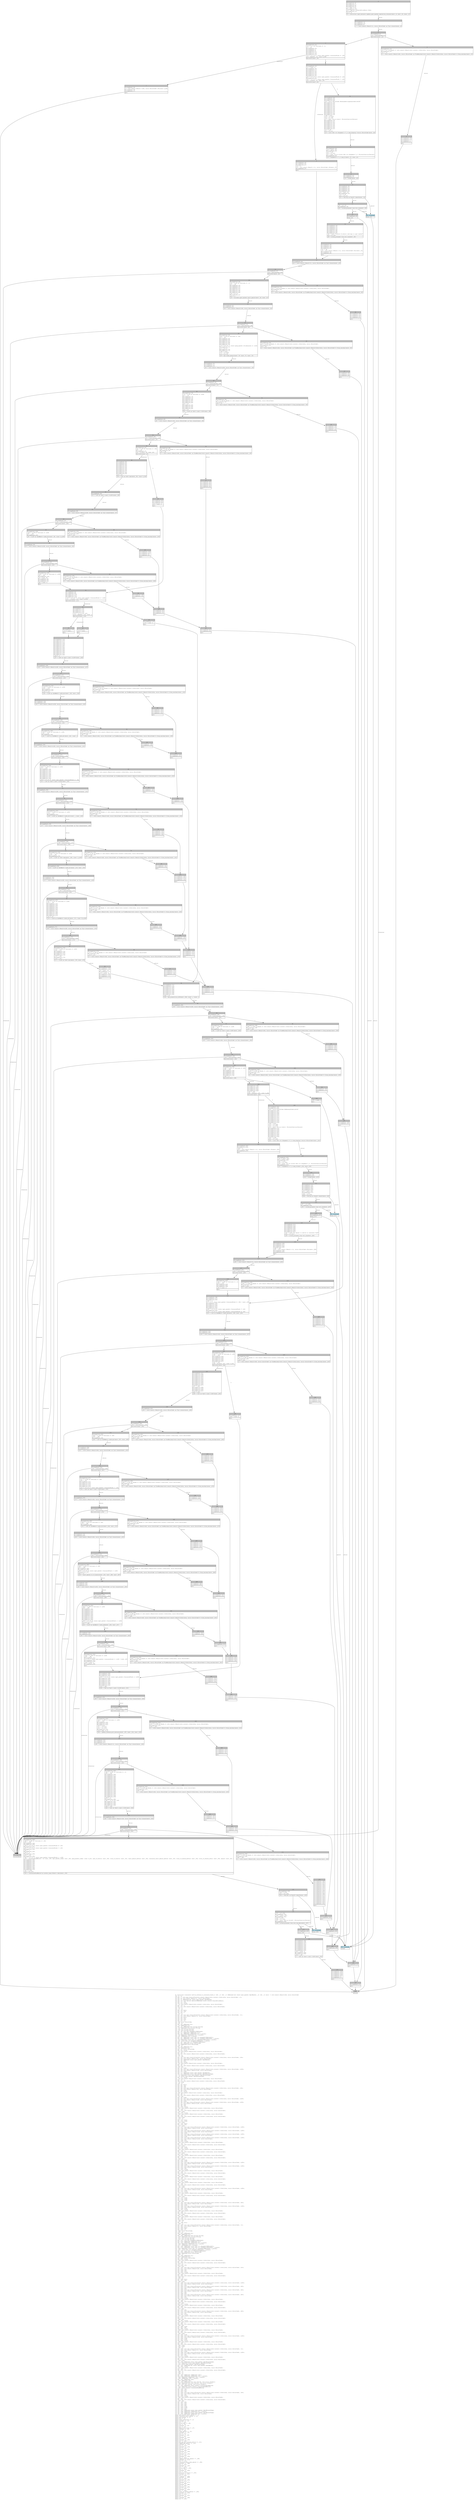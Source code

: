 digraph Mir_0_204 {
    graph [fontname="Courier, monospace"];
    node [fontname="Courier, monospace"];
    edge [fontname="Courier, monospace"];
    label=<fn controller::insurance::settle_revenue_to_insurance_fund(_1: u64, _2: u64, _3: &amp;ReErased mut state::spot_market::SpotMarket, _4: i64, _5: bool) -&gt; std::result::Result&lt;u64, error::ErrorCode&gt;<br align="left"/>let _6: ();<br align="left"/>let mut _7: std::ops::ControlFlow&lt;std::result::Result&lt;std::convert::Infallible, error::ErrorCode&gt;, ()&gt;;<br align="left"/>let mut _8: std::result::Result&lt;(), error::ErrorCode&gt;;<br align="left"/>let mut _9: &amp;ReErased mut state::spot_market::SpotMarket;<br align="left"/>let mut _10: std::option::Option&lt;&amp;ReErased state::oracle::OraclePriceData&gt;;<br align="left"/>let mut _11: i64;<br align="left"/>let mut _12: isize;<br align="left"/>let _13: std::result::Result&lt;std::convert::Infallible, error::ErrorCode&gt;;<br align="left"/>let mut _14: !;<br align="left"/>let mut _15: std::result::Result&lt;std::convert::Infallible, error::ErrorCode&gt;;<br align="left"/>let _16: ();<br align="left"/>let _17: ();<br align="left"/>let mut _18: bool;<br align="left"/>let mut _19: i64;<br align="left"/>let mut _20: !;<br align="left"/>let _21: ();<br align="left"/>let mut _22: std::ops::ControlFlow&lt;std::result::Result&lt;std::convert::Infallible, error::ErrorCode&gt;, ()&gt;;<br align="left"/>let mut _23: std::result::Result&lt;(), error::ErrorCode&gt;;<br align="left"/>let mut _24: bool;<br align="left"/>let mut _25: u32;<br align="left"/>let mut _26: u32;<br align="left"/>let mut _27: ();<br align="left"/>let _28: error::ErrorCode;<br align="left"/>let _29: ();<br align="left"/>let mut _30: &amp;ReErased str;<br align="left"/>let _31: &amp;ReErased str;<br align="left"/>let mut _32: &amp;ReErased std::string::String;<br align="left"/>let _33: &amp;ReErased std::string::String;<br align="left"/>let _34: std::string::String;<br align="left"/>let _35: std::string::String;<br align="left"/>let mut _36: std::fmt::Arguments&lt;ReErased&gt;;<br align="left"/>let mut _37: &amp;ReErased [&amp;ReErased str];<br align="left"/>let mut _38: &amp;ReErased [&amp;ReErased str; 2_usize];<br align="left"/>let _39: &amp;ReErased [&amp;ReErased str; 2_usize];<br align="left"/>let _40: [&amp;ReErased str; 2_usize];<br align="left"/>let mut _41: &amp;ReErased [core::fmt::rt::Argument&lt;ReErased&gt;];<br align="left"/>let mut _42: &amp;ReErased [core::fmt::rt::Argument&lt;ReErased&gt;; 1_usize];<br align="left"/>let _43: &amp;ReErased [core::fmt::rt::Argument&lt;ReErased&gt;; 1_usize];<br align="left"/>let _44: [core::fmt::rt::Argument&lt;ReErased&gt;; 1_usize];<br align="left"/>let mut _45: core::fmt::rt::Argument&lt;ReErased&gt;;<br align="left"/>let mut _46: &amp;ReErased error::ErrorCode;<br align="left"/>let _47: &amp;ReErased error::ErrorCode;<br align="left"/>let _48: ();<br align="left"/>let mut _49: &amp;ReErased str;<br align="left"/>let _50: &amp;ReErased str;<br align="left"/>let mut _51: error::ErrorCode;<br align="left"/>let mut _52: isize;<br align="left"/>let _53: std::result::Result&lt;std::convert::Infallible, error::ErrorCode&gt;;<br align="left"/>let mut _54: !;<br align="left"/>let mut _55: std::result::Result&lt;std::convert::Infallible, error::ErrorCode&gt;;<br align="left"/>let _56: ();<br align="left"/>let _57: i64;<br align="left"/>let mut _58: std::ops::ControlFlow&lt;std::result::Result&lt;std::convert::Infallible, error::ErrorCode&gt;, i64&gt;;<br align="left"/>let mut _59: std::result::Result&lt;i64, error::ErrorCode&gt;;<br align="left"/>let mut _60: &amp;ReErased state::spot_market::SpotMarket;<br align="left"/>let mut _61: u64;<br align="left"/>let mut _62: isize;<br align="left"/>let _63: std::result::Result&lt;std::convert::Infallible, error::ErrorCode&gt;;<br align="left"/>let mut _64: !;<br align="left"/>let mut _65: std::result::Result&lt;std::convert::Infallible, error::ErrorCode&gt;;<br align="left"/>let _66: i64;<br align="left"/>let mut _67: u128;<br align="left"/>let mut _68: std::ops::ControlFlow&lt;std::result::Result&lt;std::convert::Infallible, error::ErrorCode&gt;, u128&gt;;<br align="left"/>let mut _69: std::result::Result&lt;u128, error::ErrorCode&gt;;<br align="left"/>let mut _70: u128;<br align="left"/>let mut _71: &amp;ReErased state::spot_market::SpotMarket;<br align="left"/>let mut _72: &amp;ReErased state::spot_market::SpotBalanceType;<br align="left"/>let _73: &amp;ReErased state::spot_market::SpotBalanceType;<br align="left"/>let _74: state::spot_market::SpotBalanceType;<br align="left"/>let mut _75: isize;<br align="left"/>let _76: std::result::Result&lt;std::convert::Infallible, error::ErrorCode&gt;;<br align="left"/>let mut _77: !;<br align="left"/>let mut _78: std::result::Result&lt;std::convert::Infallible, error::ErrorCode&gt;;<br align="left"/>let _79: u128;<br align="left"/>let _80: ();<br align="left"/>let mut _81: bool;<br align="left"/>let mut _82: i64;<br align="left"/>let mut _83: i64;<br align="left"/>let mut _84: std::ops::ControlFlow&lt;std::result::Result&lt;std::convert::Infallible, error::ErrorCode&gt;, i64&gt;;<br align="left"/>let mut _85: std::result::Result&lt;i64, error::ErrorCode&gt;;<br align="left"/>let mut _86: u128;<br align="left"/>let mut _87: isize;<br align="left"/>let _88: std::result::Result&lt;std::convert::Infallible, error::ErrorCode&gt;;<br align="left"/>let mut _89: !;<br align="left"/>let mut _90: std::result::Result&lt;std::convert::Infallible, error::ErrorCode&gt;;<br align="left"/>let _91: i64;<br align="left"/>let mut _92: u128;<br align="left"/>let mut _93: std::ops::ControlFlow&lt;std::result::Result&lt;std::convert::Infallible, error::ErrorCode&gt;, u128&gt;;<br align="left"/>let mut _94: std::result::Result&lt;u128, error::ErrorCode&gt;;<br align="left"/>let mut _95: u128;<br align="left"/>let mut _96: std::ops::ControlFlow&lt;std::result::Result&lt;std::convert::Infallible, error::ErrorCode&gt;, u128&gt;;<br align="left"/>let mut _97: std::result::Result&lt;u128, error::ErrorCode&gt;;<br align="left"/>let mut _98: i64;<br align="left"/>let mut _99: i64;<br align="left"/>let mut _100: isize;<br align="left"/>let _101: std::result::Result&lt;std::convert::Infallible, error::ErrorCode&gt;;<br align="left"/>let mut _102: !;<br align="left"/>let mut _103: std::result::Result&lt;std::convert::Infallible, error::ErrorCode&gt;;<br align="left"/>let _104: u128;<br align="left"/>let mut _105: isize;<br align="left"/>let _106: std::result::Result&lt;std::convert::Infallible, error::ErrorCode&gt;;<br align="left"/>let mut _107: !;<br align="left"/>let mut _108: std::result::Result&lt;std::convert::Infallible, error::ErrorCode&gt;;<br align="left"/>let _109: u128;<br align="left"/>let _110: ();<br align="left"/>let mut _111: bool;<br align="left"/>let mut _112: u128;<br align="left"/>let _113: u128;<br align="left"/>let mut _114: bool;<br align="left"/>let mut _115: u16;<br align="left"/>let _116: u128;<br align="left"/>let mut _117: std::ops::ControlFlow&lt;std::result::Result&lt;std::convert::Infallible, error::ErrorCode&gt;, u128&gt;;<br align="left"/>let mut _118: std::result::Result&lt;u128, error::ErrorCode&gt;;<br align="left"/>let mut _119: u128;<br align="left"/>let mut _120: std::ops::ControlFlow&lt;std::result::Result&lt;std::convert::Infallible, error::ErrorCode&gt;, u128&gt;;<br align="left"/>let mut _121: std::result::Result&lt;u128, error::ErrorCode&gt;;<br align="left"/>let mut _122: u128;<br align="left"/>let mut _123: std::ops::ControlFlow&lt;std::result::Result&lt;std::convert::Infallible, error::ErrorCode&gt;, u128&gt;;<br align="left"/>let mut _124: std::result::Result&lt;u128, error::ErrorCode&gt;;<br align="left"/>let mut _125: u128;<br align="left"/>let mut _126: std::ops::ControlFlow&lt;std::result::Result&lt;std::convert::Infallible, error::ErrorCode&gt;, u128&gt;;<br align="left"/>let mut _127: std::result::Result&lt;u128, error::ErrorCode&gt;;<br align="left"/>let mut _128: u64;<br align="left"/>let mut _129: isize;<br align="left"/>let _130: std::result::Result&lt;std::convert::Infallible, error::ErrorCode&gt;;<br align="left"/>let mut _131: !;<br align="left"/>let mut _132: std::result::Result&lt;std::convert::Infallible, error::ErrorCode&gt;;<br align="left"/>let _133: u128;<br align="left"/>let mut _134: u128;<br align="left"/>let mut _135: isize;<br align="left"/>let _136: std::result::Result&lt;std::convert::Infallible, error::ErrorCode&gt;;<br align="left"/>let mut _137: !;<br align="left"/>let mut _138: std::result::Result&lt;std::convert::Infallible, error::ErrorCode&gt;;<br align="left"/>let _139: u128;<br align="left"/>let mut _140: isize;<br align="left"/>let _141: std::result::Result&lt;std::convert::Infallible, error::ErrorCode&gt;;<br align="left"/>let mut _142: !;<br align="left"/>let mut _143: std::result::Result&lt;std::convert::Infallible, error::ErrorCode&gt;;<br align="left"/>let _144: u128;<br align="left"/>let mut _145: u128;<br align="left"/>let mut _146: u128;<br align="left"/>let mut _147: std::ops::ControlFlow&lt;std::result::Result&lt;std::convert::Infallible, error::ErrorCode&gt;, u128&gt;;<br align="left"/>let mut _148: std::result::Result&lt;u128, error::ErrorCode&gt;;<br align="left"/>let mut _149: u128;<br align="left"/>let mut _150: std::ops::ControlFlow&lt;std::result::Result&lt;std::convert::Infallible, error::ErrorCode&gt;, u128&gt;;<br align="left"/>let mut _151: std::result::Result&lt;u128, error::ErrorCode&gt;;<br align="left"/>let mut _152: i64;<br align="left"/>let mut _153: isize;<br align="left"/>let _154: std::result::Result&lt;std::convert::Infallible, error::ErrorCode&gt;;<br align="left"/>let mut _155: !;<br align="left"/>let mut _156: std::result::Result&lt;std::convert::Infallible, error::ErrorCode&gt;;<br align="left"/>let _157: u128;<br align="left"/>let mut _158: isize;<br align="left"/>let _159: std::result::Result&lt;std::convert::Infallible, error::ErrorCode&gt;;<br align="left"/>let mut _160: !;<br align="left"/>let mut _161: std::result::Result&lt;std::convert::Infallible, error::ErrorCode&gt;;<br align="left"/>let _162: u128;<br align="left"/>let mut _163: isize;<br align="left"/>let _164: std::result::Result&lt;std::convert::Infallible, error::ErrorCode&gt;;<br align="left"/>let mut _165: !;<br align="left"/>let mut _166: std::result::Result&lt;std::convert::Infallible, error::ErrorCode&gt;;<br align="left"/>let _167: u128;<br align="left"/>let _168: u128;<br align="left"/>let mut _169: std::ops::ControlFlow&lt;std::result::Result&lt;std::convert::Infallible, error::ErrorCode&gt;, u128&gt;;<br align="left"/>let mut _170: std::result::Result&lt;u128, error::ErrorCode&gt;;<br align="left"/>let mut _171: u128;<br align="left"/>let mut _172: isize;<br align="left"/>let _173: std::result::Result&lt;std::convert::Infallible, error::ErrorCode&gt;;<br align="left"/>let mut _174: !;<br align="left"/>let mut _175: std::result::Result&lt;std::convert::Infallible, error::ErrorCode&gt;;<br align="left"/>let _176: u128;<br align="left"/>let mut _177: u128;<br align="left"/>let mut _178: u128;<br align="left"/>let mut _179: u128;<br align="left"/>let _180: u64;<br align="left"/>let mut _181: std::ops::ControlFlow&lt;std::result::Result&lt;std::convert::Infallible, error::ErrorCode&gt;, u64&gt;;<br align="left"/>let mut _182: std::result::Result&lt;u64, error::ErrorCode&gt;;<br align="left"/>let mut _183: u128;<br align="left"/>let mut _184: std::ops::ControlFlow&lt;std::result::Result&lt;std::convert::Infallible, error::ErrorCode&gt;, u128&gt;;<br align="left"/>let mut _185: std::result::Result&lt;u128, error::ErrorCode&gt;;<br align="left"/>let mut _186: u128;<br align="left"/>let mut _187: isize;<br align="left"/>let _188: std::result::Result&lt;std::convert::Infallible, error::ErrorCode&gt;;<br align="left"/>let mut _189: !;<br align="left"/>let mut _190: std::result::Result&lt;std::convert::Infallible, error::ErrorCode&gt;;<br align="left"/>let _191: u128;<br align="left"/>let mut _192: isize;<br align="left"/>let _193: std::result::Result&lt;std::convert::Infallible, error::ErrorCode&gt;;<br align="left"/>let mut _194: !;<br align="left"/>let mut _195: std::result::Result&lt;std::convert::Infallible, error::ErrorCode&gt;;<br align="left"/>let _196: u64;<br align="left"/>let _197: ();<br align="left"/>let mut _198: bool;<br align="left"/>let _199: ();<br align="left"/>let mut _200: std::ops::ControlFlow&lt;std::result::Result&lt;std::convert::Infallible, error::ErrorCode&gt;, ()&gt;;<br align="left"/>let mut _201: std::result::Result&lt;(), error::ErrorCode&gt;;<br align="left"/>let mut _202: bool;<br align="left"/>let mut _203: u64;<br align="left"/>let mut _204: ();<br align="left"/>let _205: error::ErrorCode;<br align="left"/>let _206: ();<br align="left"/>let mut _207: &amp;ReErased str;<br align="left"/>let _208: &amp;ReErased str;<br align="left"/>let mut _209: &amp;ReErased std::string::String;<br align="left"/>let _210: &amp;ReErased std::string::String;<br align="left"/>let _211: std::string::String;<br align="left"/>let _212: std::string::String;<br align="left"/>let mut _213: std::fmt::Arguments&lt;ReErased&gt;;<br align="left"/>let mut _214: &amp;ReErased [&amp;ReErased str];<br align="left"/>let mut _215: &amp;ReErased [&amp;ReErased str; 2_usize];<br align="left"/>let _216: &amp;ReErased [&amp;ReErased str; 2_usize];<br align="left"/>let _217: [&amp;ReErased str; 2_usize];<br align="left"/>let mut _218: &amp;ReErased [core::fmt::rt::Argument&lt;ReErased&gt;];<br align="left"/>let mut _219: &amp;ReErased [core::fmt::rt::Argument&lt;ReErased&gt;; 1_usize];<br align="left"/>let _220: &amp;ReErased [core::fmt::rt::Argument&lt;ReErased&gt;; 1_usize];<br align="left"/>let _221: [core::fmt::rt::Argument&lt;ReErased&gt;; 1_usize];<br align="left"/>let mut _222: core::fmt::rt::Argument&lt;ReErased&gt;;<br align="left"/>let mut _223: &amp;ReErased error::ErrorCode;<br align="left"/>let _224: &amp;ReErased error::ErrorCode;<br align="left"/>let _225: ();<br align="left"/>let mut _226: &amp;ReErased str;<br align="left"/>let _227: &amp;ReErased str;<br align="left"/>let mut _228: error::ErrorCode;<br align="left"/>let mut _229: isize;<br align="left"/>let _230: std::result::Result&lt;std::convert::Infallible, error::ErrorCode&gt;;<br align="left"/>let mut _231: !;<br align="left"/>let mut _232: std::result::Result&lt;std::convert::Infallible, error::ErrorCode&gt;;<br align="left"/>let _233: ();<br align="left"/>let mut _234: i64;<br align="left"/>let _235: u32;<br align="left"/>let mut _236: std::ops::ControlFlow&lt;std::result::Result&lt;std::convert::Infallible, error::ErrorCode&gt;, u32&gt;;<br align="left"/>let mut _237: std::result::Result&lt;u32, error::ErrorCode&gt;;<br align="left"/>let mut _238: u32;<br align="left"/>let mut _239: u32;<br align="left"/>let mut _240: isize;<br align="left"/>let _241: std::result::Result&lt;std::convert::Infallible, error::ErrorCode&gt;;<br align="left"/>let mut _242: !;<br align="left"/>let mut _243: std::result::Result&lt;std::convert::Infallible, error::ErrorCode&gt;;<br align="left"/>let _244: u32;<br align="left"/>let _245: ();<br align="left"/>let mut _246: bool;<br align="left"/>let mut _247: u32;<br align="left"/>let _248: u128;<br align="left"/>let mut _249: std::ops::ControlFlow&lt;std::result::Result&lt;std::convert::Infallible, error::ErrorCode&gt;, u128&gt;;<br align="left"/>let mut _250: std::result::Result&lt;u128, error::ErrorCode&gt;;<br align="left"/>let mut _251: u64;<br align="left"/>let mut _252: std::ops::ControlFlow&lt;std::result::Result&lt;std::convert::Infallible, error::ErrorCode&gt;, u64&gt;;<br align="left"/>let mut _253: std::result::Result&lt;u64, error::ErrorCode&gt;;<br align="left"/>let mut _254: u64;<br align="left"/>let mut _255: std::ops::ControlFlow&lt;std::result::Result&lt;std::convert::Infallible, error::ErrorCode&gt;, u64&gt;;<br align="left"/>let mut _256: std::result::Result&lt;u64, error::ErrorCode&gt;;<br align="left"/>let mut _257: u64;<br align="left"/>let mut _258: u64;<br align="left"/>let mut _259: std::ops::ControlFlow&lt;std::result::Result&lt;std::convert::Infallible, error::ErrorCode&gt;, u64&gt;;<br align="left"/>let mut _260: std::result::Result&lt;u64, error::ErrorCode&gt;;<br align="left"/>let mut _261: u32;<br align="left"/>let mut _262: isize;<br align="left"/>let _263: std::result::Result&lt;std::convert::Infallible, error::ErrorCode&gt;;<br align="left"/>let mut _264: !;<br align="left"/>let mut _265: std::result::Result&lt;std::convert::Infallible, error::ErrorCode&gt;;<br align="left"/>let _266: u64;<br align="left"/>let mut _267: isize;<br align="left"/>let _268: std::result::Result&lt;std::convert::Infallible, error::ErrorCode&gt;;<br align="left"/>let mut _269: !;<br align="left"/>let mut _270: std::result::Result&lt;std::convert::Infallible, error::ErrorCode&gt;;<br align="left"/>let _271: u64;<br align="left"/>let mut _272: u64;<br align="left"/>let mut _273: std::ops::ControlFlow&lt;std::result::Result&lt;std::convert::Infallible, error::ErrorCode&gt;, u64&gt;;<br align="left"/>let mut _274: std::result::Result&lt;u64, error::ErrorCode&gt;;<br align="left"/>let mut _275: u32;<br align="left"/>let mut _276: isize;<br align="left"/>let _277: std::result::Result&lt;std::convert::Infallible, error::ErrorCode&gt;;<br align="left"/>let mut _278: !;<br align="left"/>let mut _279: std::result::Result&lt;std::convert::Infallible, error::ErrorCode&gt;;<br align="left"/>let _280: u64;<br align="left"/>let mut _281: isize;<br align="left"/>let _282: std::result::Result&lt;std::convert::Infallible, error::ErrorCode&gt;;<br align="left"/>let mut _283: !;<br align="left"/>let mut _284: std::result::Result&lt;std::convert::Infallible, error::ErrorCode&gt;;<br align="left"/>let _285: u64;<br align="left"/>let mut _286: u128;<br align="left"/>let mut _287: u64;<br align="left"/>let mut _288: isize;<br align="left"/>let _289: std::result::Result&lt;std::convert::Infallible, error::ErrorCode&gt;;<br align="left"/>let mut _290: !;<br align="left"/>let mut _291: std::result::Result&lt;std::convert::Infallible, error::ErrorCode&gt;;<br align="left"/>let _292: u128;<br align="left"/>let mut _293: u128;<br align="left"/>let mut _294: std::ops::ControlFlow&lt;std::result::Result&lt;std::convert::Infallible, error::ErrorCode&gt;, u128&gt;;<br align="left"/>let mut _295: std::result::Result&lt;u128, error::ErrorCode&gt;;<br align="left"/>let mut _296: u128;<br align="left"/>let mut _297: u128;<br align="left"/>let mut _298: isize;<br align="left"/>let _299: std::result::Result&lt;std::convert::Infallible, error::ErrorCode&gt;;<br align="left"/>let mut _300: !;<br align="left"/>let mut _301: std::result::Result&lt;std::convert::Infallible, error::ErrorCode&gt;;<br align="left"/>let _302: u128;<br align="left"/>let _303: u128;<br align="left"/>let _304: ();<br align="left"/>let mut _305: std::ops::ControlFlow&lt;std::result::Result&lt;std::convert::Infallible, error::ErrorCode&gt;, ()&gt;;<br align="left"/>let mut _306: std::result::Result&lt;(), error::ErrorCode&gt;;<br align="left"/>let mut _307: u128;<br align="left"/>let mut _308: std::ops::ControlFlow&lt;std::result::Result&lt;std::convert::Infallible, error::ErrorCode&gt;, u128&gt;;<br align="left"/>let mut _309: std::result::Result&lt;u128, error::ErrorCode&gt;;<br align="left"/>let mut _310: u64;<br align="left"/>let mut _311: isize;<br align="left"/>let _312: std::result::Result&lt;std::convert::Infallible, error::ErrorCode&gt;;<br align="left"/>let mut _313: !;<br align="left"/>let mut _314: std::result::Result&lt;std::convert::Infallible, error::ErrorCode&gt;;<br align="left"/>let _315: u128;<br align="left"/>let mut _316: &amp;ReErased state::spot_market::SpotBalanceType;<br align="left"/>let _317: &amp;ReErased state::spot_market::SpotBalanceType;<br align="left"/>let _318: state::spot_market::SpotBalanceType;<br align="left"/>let mut _319: &amp;ReErased mut state::spot_market::SpotMarket;<br align="left"/>let mut _320: isize;<br align="left"/>let _321: std::result::Result&lt;std::convert::Infallible, error::ErrorCode&gt;;<br align="left"/>let mut _322: !;<br align="left"/>let mut _323: std::result::Result&lt;std::convert::Infallible, error::ErrorCode&gt;;<br align="left"/>let _324: ();<br align="left"/>let _325: ();<br align="left"/>let _326: ();<br align="left"/>let mut _327: &amp;ReErased [&amp;ReErased [u8]];<br align="left"/>let mut _328: &amp;ReErased [&amp;ReErased [u8]; 1_usize];<br align="left"/>let _329: &amp;ReErased [&amp;ReErased [u8]; 1_usize];<br align="left"/>let _330: [&amp;ReErased [u8]; 1_usize];<br align="left"/>let mut _331: &amp;ReErased [u8];<br align="left"/>let _332: &amp;ReErased [u8];<br align="left"/>let mut _333: &amp;ReErased std::vec::Vec&lt;u8, std::alloc::Global&gt;;<br align="left"/>let _334: &amp;ReErased std::vec::Vec&lt;u8, std::alloc::Global&gt;;<br align="left"/>let _335: std::vec::Vec&lt;u8, std::alloc::Global&gt;;<br align="left"/>let mut _336: &amp;ReErased state::events::InsuranceFundRecord;<br align="left"/>let _337: &amp;ReErased state::events::InsuranceFundRecord;<br align="left"/>let _338: state::events::InsuranceFundRecord;<br align="left"/>let mut _339: i64;<br align="left"/>let mut _340: u16;<br align="left"/>let mut _341: i64;<br align="left"/>let mut _342: std::ops::ControlFlow&lt;std::result::Result&lt;std::convert::Infallible, error::ErrorCode&gt;, i64&gt;;<br align="left"/>let mut _343: std::result::Result&lt;i64, error::ErrorCode&gt;;<br align="left"/>let mut _344: u64;<br align="left"/>let mut _345: isize;<br align="left"/>let _346: std::result::Result&lt;std::convert::Infallible, error::ErrorCode&gt;;<br align="left"/>let mut _347: !;<br align="left"/>let mut _348: std::result::Result&lt;std::convert::Infallible, error::ErrorCode&gt;;<br align="left"/>let _349: i64;<br align="left"/>let mut _350: u32;<br align="left"/>let mut _351: u32;<br align="left"/>let mut _352: u64;<br align="left"/>let mut _353: u64;<br align="left"/>let mut _354: u128;<br align="left"/>let mut _355: u128;<br align="left"/>let mut _356: u64;<br align="left"/>let mut _357: &amp;ReErased state::spot_market::SpotBalanceType;<br align="left"/>let mut _358: &amp;ReErased [&amp;ReErased str; 2_usize];<br align="left"/>let mut _359: &amp;ReErased state::spot_market::SpotBalanceType;<br align="left"/>let mut _360: &amp;ReErased [&amp;ReErased str; 2_usize];<br align="left"/>debug spot_market_vault_amount =&gt; _1;<br align="left"/>debug insurance_vault_amount =&gt; _2;<br align="left"/>debug spot_market =&gt; _3;<br align="left"/>debug now =&gt; _4;<br align="left"/>debug check_invariants =&gt; _5;<br align="left"/>debug residual =&gt; _13;<br align="left"/>debug val =&gt; _16;<br align="left"/>debug error_code =&gt; _28;<br align="left"/>debug res =&gt; _35;<br align="left"/>debug residual =&gt; _53;<br align="left"/>debug val =&gt; _56;<br align="left"/>debug depositors_claim =&gt; _57;<br align="left"/>debug residual =&gt; _63;<br align="left"/>debug val =&gt; _66;<br align="left"/>debug token_amount =&gt; _67;<br align="left"/>debug residual =&gt; _76;<br align="left"/>debug val =&gt; _79;<br align="left"/>debug residual =&gt; _88;<br align="left"/>debug val =&gt; _91;<br align="left"/>debug residual =&gt; _101;<br align="left"/>debug val =&gt; _104;<br align="left"/>debug residual =&gt; _106;<br align="left"/>debug val =&gt; _109;<br align="left"/>debug max_apr_per_revenue_settle =&gt; _113;<br align="left"/>debug capped_apr_amount =&gt; _116;<br align="left"/>debug residual =&gt; _130;<br align="left"/>debug val =&gt; _133;<br align="left"/>debug residual =&gt; _136;<br align="left"/>debug val =&gt; _139;<br align="left"/>debug residual =&gt; _141;<br align="left"/>debug val =&gt; _144;<br align="left"/>debug residual =&gt; _154;<br align="left"/>debug val =&gt; _157;<br align="left"/>debug residual =&gt; _159;<br align="left"/>debug val =&gt; _162;<br align="left"/>debug residual =&gt; _164;<br align="left"/>debug val =&gt; _167;<br align="left"/>debug capped_token_pct_amount =&gt; _168;<br align="left"/>debug residual =&gt; _173;<br align="left"/>debug val =&gt; _176;<br align="left"/>debug insurance_fund_token_amount =&gt; _180;<br align="left"/>debug residual =&gt; _188;<br align="left"/>debug val =&gt; _191;<br align="left"/>debug residual =&gt; _193;<br align="left"/>debug val =&gt; _196;<br align="left"/>debug error_code =&gt; _205;<br align="left"/>debug res =&gt; _212;<br align="left"/>debug residual =&gt; _230;<br align="left"/>debug val =&gt; _233;<br align="left"/>debug protocol_if_factor =&gt; _235;<br align="left"/>debug residual =&gt; _241;<br align="left"/>debug val =&gt; _244;<br align="left"/>debug n_shares =&gt; _248;<br align="left"/>debug residual =&gt; _263;<br align="left"/>debug val =&gt; _266;<br align="left"/>debug residual =&gt; _268;<br align="left"/>debug val =&gt; _271;<br align="left"/>debug residual =&gt; _277;<br align="left"/>debug val =&gt; _280;<br align="left"/>debug residual =&gt; _282;<br align="left"/>debug val =&gt; _285;<br align="left"/>debug residual =&gt; _289;<br align="left"/>debug val =&gt; _292;<br align="left"/>debug residual =&gt; _299;<br align="left"/>debug val =&gt; _302;<br align="left"/>debug total_if_shares_before =&gt; _303;<br align="left"/>debug residual =&gt; _312;<br align="left"/>debug val =&gt; _315;<br align="left"/>debug residual =&gt; _321;<br align="left"/>debug val =&gt; _324;<br align="left"/>debug residual =&gt; _346;<br align="left"/>debug val =&gt; _349;<br align="left"/>>;
    bb0__0_204 [shape="none", label=<<table border="0" cellborder="1" cellspacing="0"><tr><td bgcolor="gray" align="center" colspan="1">0</td></tr><tr><td align="left" balign="left">StorageLive(_6)<br/>StorageLive(_7)<br/>StorageLive(_8)<br/>StorageLive(_9)<br/>_9 = &amp;mut (*_3)<br/>StorageLive(_10)<br/>_10 = Option::&lt;&amp;OraclePriceData&gt;::None<br/>StorageLive(_11)<br/>_11 = _4<br/></td></tr><tr><td align="left">_8 = controller::spot_balance::update_spot_market_cumulative_interest(move _9, move _10, move _11)</td></tr></table>>];
    bb1__0_204 [shape="none", label=<<table border="0" cellborder="1" cellspacing="0"><tr><td bgcolor="gray" align="center" colspan="1">1</td></tr><tr><td align="left" balign="left">StorageDead(_11)<br/>StorageDead(_10)<br/>StorageDead(_9)<br/></td></tr><tr><td align="left">_7 = &lt;std::result::Result&lt;(), error::ErrorCode&gt; as Try&gt;::branch(move _8)</td></tr></table>>];
    bb2__0_204 [shape="none", label=<<table border="0" cellborder="1" cellspacing="0"><tr><td bgcolor="gray" align="center" colspan="1">2</td></tr><tr><td align="left" balign="left">StorageDead(_8)<br/>_12 = discriminant(_7)<br/></td></tr><tr><td align="left">switchInt(move _12)</td></tr></table>>];
    bb3__0_204 [shape="none", label=<<table border="0" cellborder="1" cellspacing="0"><tr><td bgcolor="gray" align="center" colspan="1">3</td></tr><tr><td align="left" balign="left">StorageLive(_16)<br/>_16 = ((_7 as Continue).0: ())<br/>_6 = _16<br/>StorageDead(_16)<br/>StorageDead(_7)<br/>StorageDead(_6)<br/>StorageLive(_17)<br/>StorageLive(_18)<br/>StorageLive(_19)<br/>_19 = (((*_3).9: state::spot_market::InsuranceFund).6: i64)<br/>_18 = Eq(move _19, const 0_i64)<br/></td></tr><tr><td align="left">switchInt(move _18)</td></tr></table>>];
    bb4__0_204 [shape="none", label=<<table border="0" cellborder="1" cellspacing="0"><tr><td bgcolor="gray" align="center" colspan="1">4</td></tr><tr><td align="left">unreachable</td></tr></table>>];
    bb5__0_204 [shape="none", label=<<table border="0" cellborder="1" cellspacing="0"><tr><td bgcolor="gray" align="center" colspan="1">5</td></tr><tr><td align="left" balign="left">StorageLive(_13)<br/>_13 = ((_7 as Break).0: std::result::Result&lt;std::convert::Infallible, error::ErrorCode&gt;)<br/>StorageLive(_15)<br/>_15 = _13<br/></td></tr><tr><td align="left">_0 = &lt;std::result::Result&lt;u64, error::ErrorCode&gt; as FromResidual&lt;std::result::Result&lt;Infallible, error::ErrorCode&gt;&gt;&gt;::from_residual(move _15)</td></tr></table>>];
    bb6__0_204 [shape="none", label=<<table border="0" cellborder="1" cellspacing="0"><tr><td bgcolor="gray" align="center" colspan="1">6</td></tr><tr><td align="left" balign="left">StorageDead(_15)<br/>StorageDead(_13)<br/>StorageDead(_7)<br/>StorageDead(_6)<br/></td></tr><tr><td align="left">goto</td></tr></table>>];
    bb7__0_204 [shape="none", label=<<table border="0" cellborder="1" cellspacing="0"><tr><td bgcolor="gray" align="center" colspan="1">7</td></tr><tr><td align="left" balign="left">StorageDead(_19)<br/>_0 = std::result::Result::&lt;u64, error::ErrorCode&gt;::Ok(const 0_u64)<br/>StorageDead(_18)<br/>StorageDead(_17)<br/></td></tr><tr><td align="left">goto</td></tr></table>>];
    bb8__0_204 [shape="none", label=<<table border="0" cellborder="1" cellspacing="0"><tr><td bgcolor="gray" align="center" colspan="1">8</td></tr><tr><td align="left" balign="left">StorageDead(_19)<br/>_17 = const ()<br/>StorageDead(_18)<br/>StorageDead(_17)<br/>StorageLive(_21)<br/>StorageLive(_22)<br/>StorageLive(_23)<br/>StorageLive(_24)<br/>StorageLive(_25)<br/>_25 = (((*_3).9: state::spot_market::InsuranceFund).8: u32)<br/>StorageLive(_26)<br/>_26 = (((*_3).9: state::spot_market::InsuranceFund).7: u32)<br/>_24 = Le(move _25, move _26)<br/></td></tr><tr><td align="left">switchInt(move _24)</td></tr></table>>];
    bb9__0_204 [shape="none", label=<<table border="0" cellborder="1" cellspacing="0"><tr><td bgcolor="gray" align="center" colspan="1">9</td></tr><tr><td align="left" balign="left">StorageDead(_26)<br/>StorageDead(_25)<br/>StorageLive(_27)<br/>_27 = ()<br/>_23 = std::result::Result::&lt;(), error::ErrorCode&gt;::Ok(move _27)<br/>StorageDead(_27)<br/></td></tr><tr><td align="left">goto</td></tr></table>>];
    bb10__0_204 [shape="none", label=<<table border="0" cellborder="1" cellspacing="0"><tr><td bgcolor="gray" align="center" colspan="1">10</td></tr><tr><td align="left" balign="left">StorageDead(_26)<br/>StorageDead(_25)<br/>StorageLive(_28)<br/>_28 = error::ErrorCode::RevenueSettingsCannotSettleToIF<br/>StorageLive(_29)<br/>StorageLive(_30)<br/>StorageLive(_31)<br/>StorageLive(_32)<br/>StorageLive(_33)<br/>StorageLive(_34)<br/>StorageLive(_35)<br/>StorageLive(_36)<br/>StorageLive(_37)<br/>StorageLive(_38)<br/>StorageLive(_39)<br/>_360 = const _<br/>_39 = &amp;(*_360)<br/>_38 = &amp;(*_39)<br/>_37 = move _38 as &amp;[&amp;str] (PointerCoercion(Unsize))<br/>StorageDead(_38)<br/>StorageLive(_41)<br/>StorageLive(_42)<br/>StorageLive(_43)<br/>StorageLive(_44)<br/>StorageLive(_45)<br/>StorageLive(_46)<br/>StorageLive(_47)<br/>_47 = &amp;_28<br/>_46 = &amp;(*_47)<br/></td></tr><tr><td align="left">_45 = core::fmt::rt::Argument::&lt;'_&gt;::new_display::&lt;error::ErrorCode&gt;(move _46)</td></tr></table>>];
    bb11__0_204 [shape="none", label=<<table border="0" cellborder="1" cellspacing="0"><tr><td bgcolor="gray" align="center" colspan="1">11</td></tr><tr><td align="left" balign="left">StorageDead(_46)<br/>_44 = [move _45]<br/>StorageDead(_45)<br/>_43 = &amp;_44<br/>_42 = &amp;(*_43)<br/>_41 = move _42 as &amp;[core::fmt::rt::Argument&lt;'_&gt;] (PointerCoercion(Unsize))<br/>StorageDead(_42)<br/></td></tr><tr><td align="left">_36 = Arguments::&lt;'_&gt;::new_v1(move _37, move _41)</td></tr></table>>];
    bb12__0_204 [shape="none", label=<<table border="0" cellborder="1" cellspacing="0"><tr><td bgcolor="gray" align="center" colspan="1">12</td></tr><tr><td align="left" balign="left">StorageDead(_41)<br/>StorageDead(_37)<br/></td></tr><tr><td align="left">_35 = format(move _36)</td></tr></table>>];
    bb13__0_204 [shape="none", label=<<table border="0" cellborder="1" cellspacing="0"><tr><td bgcolor="gray" align="center" colspan="1">13</td></tr><tr><td align="left" balign="left">StorageDead(_36)<br/>StorageDead(_47)<br/>StorageDead(_44)<br/>StorageDead(_43)<br/>StorageDead(_39)<br/>_34 = move _35<br/>StorageDead(_35)<br/>_33 = &amp;_34<br/>_32 = &amp;(*_33)<br/></td></tr><tr><td align="left">_31 = &lt;String as Deref&gt;::deref(move _32)</td></tr></table>>];
    bb14__0_204 [shape="none", label=<<table border="0" cellborder="1" cellspacing="0"><tr><td bgcolor="gray" align="center" colspan="1">14</td></tr><tr><td align="left" balign="left">_30 = &amp;(*_31)<br/>StorageDead(_32)<br/></td></tr><tr><td align="left">_29 = solana_program::log::sol_log(move _30)</td></tr></table>>];
    bb15__0_204 [shape="none", label=<<table border="0" cellborder="1" cellspacing="0"><tr><td bgcolor="gray" align="center" colspan="1">15</td></tr><tr><td align="left" balign="left">StorageDead(_30)<br/></td></tr><tr><td align="left">drop(_34)</td></tr></table>>];
    bb16__0_204 [shape="none", label=<<table border="0" cellborder="1" cellspacing="0"><tr><td bgcolor="gray" align="center" colspan="1">16</td></tr><tr><td align="left" balign="left">StorageDead(_34)<br/>StorageDead(_33)<br/>StorageDead(_31)<br/>StorageDead(_29)<br/>StorageLive(_48)<br/>StorageLive(_49)<br/>StorageLive(_50)<br/>_50 = const &quot;invalid if_factor settings on spot market&quot;<br/>_49 = &amp;(*_50)<br/></td></tr><tr><td align="left">_48 = solana_program::log::sol_log(move _49)</td></tr></table>>];
    bb17__0_204 [shape="none", label=<<table border="0" cellborder="1" cellspacing="0"><tr><td bgcolor="gray" align="center" colspan="1">17</td></tr><tr><td align="left" balign="left">StorageDead(_49)<br/>StorageDead(_50)<br/>StorageDead(_48)<br/>StorageLive(_51)<br/>_51 = _28<br/>_23 = std::result::Result::&lt;(), error::ErrorCode&gt;::Err(move _51)<br/>StorageDead(_51)<br/>StorageDead(_28)<br/></td></tr><tr><td align="left">goto</td></tr></table>>];
    bb18__0_204 [shape="none", label=<<table border="0" cellborder="1" cellspacing="0"><tr><td bgcolor="gray" align="center" colspan="1">18</td></tr><tr><td align="left" balign="left">StorageDead(_24)<br/></td></tr><tr><td align="left">_22 = &lt;std::result::Result&lt;(), error::ErrorCode&gt; as Try&gt;::branch(move _23)</td></tr></table>>];
    bb19__0_204 [shape="none", label=<<table border="0" cellborder="1" cellspacing="0"><tr><td bgcolor="gray" align="center" colspan="1">19</td></tr><tr><td align="left" balign="left">StorageDead(_23)<br/>_52 = discriminant(_22)<br/></td></tr><tr><td align="left">switchInt(move _52)</td></tr></table>>];
    bb20__0_204 [shape="none", label=<<table border="0" cellborder="1" cellspacing="0"><tr><td bgcolor="gray" align="center" colspan="1">20</td></tr><tr><td align="left" balign="left">StorageLive(_56)<br/>_56 = ((_22 as Continue).0: ())<br/>_21 = _56<br/>StorageDead(_56)<br/>StorageDead(_22)<br/>StorageDead(_21)<br/>StorageLive(_57)<br/>StorageLive(_58)<br/>StorageLive(_59)<br/>StorageLive(_60)<br/>_60 = &amp;(*_3)<br/>StorageLive(_61)<br/>_61 = _1<br/></td></tr><tr><td align="left">_59 = validate_spot_market_vault_amount(move _60, move _61)</td></tr></table>>];
    bb21__0_204 [shape="none", label=<<table border="0" cellborder="1" cellspacing="0"><tr><td bgcolor="gray" align="center" colspan="1">21</td></tr><tr><td align="left" balign="left">StorageLive(_53)<br/>_53 = ((_22 as Break).0: std::result::Result&lt;std::convert::Infallible, error::ErrorCode&gt;)<br/>StorageLive(_55)<br/>_55 = _53<br/></td></tr><tr><td align="left">_0 = &lt;std::result::Result&lt;u64, error::ErrorCode&gt; as FromResidual&lt;std::result::Result&lt;Infallible, error::ErrorCode&gt;&gt;&gt;::from_residual(move _55)</td></tr></table>>];
    bb22__0_204 [shape="none", label=<<table border="0" cellborder="1" cellspacing="0"><tr><td bgcolor="gray" align="center" colspan="1">22</td></tr><tr><td align="left" balign="left">StorageDead(_55)<br/>StorageDead(_53)<br/>StorageDead(_22)<br/>StorageDead(_21)<br/></td></tr><tr><td align="left">goto</td></tr></table>>];
    bb23__0_204 [shape="none", label=<<table border="0" cellborder="1" cellspacing="0"><tr><td bgcolor="gray" align="center" colspan="1">23</td></tr><tr><td align="left" balign="left">StorageDead(_61)<br/>StorageDead(_60)<br/></td></tr><tr><td align="left">_58 = &lt;std::result::Result&lt;i64, error::ErrorCode&gt; as Try&gt;::branch(move _59)</td></tr></table>>];
    bb24__0_204 [shape="none", label=<<table border="0" cellborder="1" cellspacing="0"><tr><td bgcolor="gray" align="center" colspan="1">24</td></tr><tr><td align="left" balign="left">StorageDead(_59)<br/>_62 = discriminant(_58)<br/></td></tr><tr><td align="left">switchInt(move _62)</td></tr></table>>];
    bb25__0_204 [shape="none", label=<<table border="0" cellborder="1" cellspacing="0"><tr><td bgcolor="gray" align="center" colspan="1">25</td></tr><tr><td align="left" balign="left">StorageLive(_66)<br/>_66 = ((_58 as Continue).0: i64)<br/>_57 = _66<br/>StorageDead(_66)<br/>StorageDead(_58)<br/>StorageLive(_67)<br/>StorageLive(_68)<br/>StorageLive(_69)<br/>StorageLive(_70)<br/>_70 = (((*_3).7: state::perp_market::PoolBalance).0: u128)<br/>StorageLive(_71)<br/>_71 = &amp;(*_3)<br/>StorageLive(_72)<br/>StorageLive(_73)<br/>_359 = const _<br/>_73 = &amp;(*_359)<br/>_72 = &amp;(*_73)<br/></td></tr><tr><td align="left">_69 = get_token_amount(move _70, move _71, move _72)</td></tr></table>>];
    bb26__0_204 [shape="none", label=<<table border="0" cellborder="1" cellspacing="0"><tr><td bgcolor="gray" align="center" colspan="1">26</td></tr><tr><td align="left" balign="left">StorageLive(_63)<br/>_63 = ((_58 as Break).0: std::result::Result&lt;std::convert::Infallible, error::ErrorCode&gt;)<br/>StorageLive(_65)<br/>_65 = _63<br/></td></tr><tr><td align="left">_0 = &lt;std::result::Result&lt;u64, error::ErrorCode&gt; as FromResidual&lt;std::result::Result&lt;Infallible, error::ErrorCode&gt;&gt;&gt;::from_residual(move _65)</td></tr></table>>];
    bb27__0_204 [shape="none", label=<<table border="0" cellborder="1" cellspacing="0"><tr><td bgcolor="gray" align="center" colspan="1">27</td></tr><tr><td align="left" balign="left">StorageDead(_65)<br/>StorageDead(_63)<br/>StorageDead(_58)<br/></td></tr><tr><td align="left">goto</td></tr></table>>];
    bb28__0_204 [shape="none", label=<<table border="0" cellborder="1" cellspacing="0"><tr><td bgcolor="gray" align="center" colspan="1">28</td></tr><tr><td align="left" balign="left">StorageDead(_72)<br/>StorageDead(_71)<br/>StorageDead(_70)<br/></td></tr><tr><td align="left">_68 = &lt;std::result::Result&lt;u128, error::ErrorCode&gt; as Try&gt;::branch(move _69)</td></tr></table>>];
    bb29__0_204 [shape="none", label=<<table border="0" cellborder="1" cellspacing="0"><tr><td bgcolor="gray" align="center" colspan="1">29</td></tr><tr><td align="left" balign="left">StorageDead(_69)<br/>_75 = discriminant(_68)<br/></td></tr><tr><td align="left">switchInt(move _75)</td></tr></table>>];
    bb30__0_204 [shape="none", label=<<table border="0" cellborder="1" cellspacing="0"><tr><td bgcolor="gray" align="center" colspan="1">30</td></tr><tr><td align="left" balign="left">StorageLive(_79)<br/>_79 = ((_68 as Continue).0: u128)<br/>_67 = _79<br/>StorageDead(_79)<br/>StorageDead(_73)<br/>StorageDead(_68)<br/>StorageLive(_80)<br/>StorageLive(_81)<br/>StorageLive(_82)<br/>_82 = _57<br/>StorageLive(_83)<br/>StorageLive(_84)<br/>StorageLive(_85)<br/>StorageLive(_86)<br/>_86 = _67<br/></td></tr><tr><td align="left">_85 = &lt;u128 as Cast&gt;::cast::&lt;i64&gt;(move _86)</td></tr></table>>];
    bb31__0_204 [shape="none", label=<<table border="0" cellborder="1" cellspacing="0"><tr><td bgcolor="gray" align="center" colspan="1">31</td></tr><tr><td align="left" balign="left">StorageLive(_76)<br/>_76 = ((_68 as Break).0: std::result::Result&lt;std::convert::Infallible, error::ErrorCode&gt;)<br/>StorageLive(_78)<br/>_78 = _76<br/></td></tr><tr><td align="left">_0 = &lt;std::result::Result&lt;u64, error::ErrorCode&gt; as FromResidual&lt;std::result::Result&lt;Infallible, error::ErrorCode&gt;&gt;&gt;::from_residual(move _78)</td></tr></table>>];
    bb32__0_204 [shape="none", label=<<table border="0" cellborder="1" cellspacing="0"><tr><td bgcolor="gray" align="center" colspan="1">32</td></tr><tr><td align="left" balign="left">StorageDead(_78)<br/>StorageDead(_76)<br/>StorageDead(_73)<br/>StorageDead(_68)<br/></td></tr><tr><td align="left">goto</td></tr></table>>];
    bb33__0_204 [shape="none", label=<<table border="0" cellborder="1" cellspacing="0"><tr><td bgcolor="gray" align="center" colspan="1">33</td></tr><tr><td align="left" balign="left">StorageDead(_86)<br/></td></tr><tr><td align="left">_84 = &lt;std::result::Result&lt;i64, error::ErrorCode&gt; as Try&gt;::branch(move _85)</td></tr></table>>];
    bb34__0_204 [shape="none", label=<<table border="0" cellborder="1" cellspacing="0"><tr><td bgcolor="gray" align="center" colspan="1">34</td></tr><tr><td align="left" balign="left">StorageDead(_85)<br/>_87 = discriminant(_84)<br/></td></tr><tr><td align="left">switchInt(move _87)</td></tr></table>>];
    bb35__0_204 [shape="none", label=<<table border="0" cellborder="1" cellspacing="0"><tr><td bgcolor="gray" align="center" colspan="1">35</td></tr><tr><td align="left" balign="left">StorageLive(_91)<br/>_91 = ((_84 as Continue).0: i64)<br/>_83 = _91<br/>StorageDead(_91)<br/>_81 = Lt(move _82, move _83)<br/></td></tr><tr><td align="left">switchInt(move _81)</td></tr></table>>];
    bb36__0_204 [shape="none", label=<<table border="0" cellborder="1" cellspacing="0"><tr><td bgcolor="gray" align="center" colspan="1">36</td></tr><tr><td align="left" balign="left">StorageLive(_88)<br/>_88 = ((_84 as Break).0: std::result::Result&lt;std::convert::Infallible, error::ErrorCode&gt;)<br/>StorageLive(_90)<br/>_90 = _88<br/></td></tr><tr><td align="left">_0 = &lt;std::result::Result&lt;u64, error::ErrorCode&gt; as FromResidual&lt;std::result::Result&lt;Infallible, error::ErrorCode&gt;&gt;&gt;::from_residual(move _90)</td></tr></table>>];
    bb37__0_204 [shape="none", label=<<table border="0" cellborder="1" cellspacing="0"><tr><td bgcolor="gray" align="center" colspan="1">37</td></tr><tr><td align="left" balign="left">StorageDead(_90)<br/>StorageDead(_88)<br/>StorageDead(_84)<br/>StorageDead(_83)<br/>StorageDead(_82)<br/></td></tr><tr><td align="left">goto</td></tr></table>>];
    bb38__0_204 [shape="none", label=<<table border="0" cellborder="1" cellspacing="0"><tr><td bgcolor="gray" align="center" colspan="1">38</td></tr><tr><td align="left" balign="left">StorageDead(_84)<br/>StorageDead(_83)<br/>StorageDead(_82)<br/>StorageLive(_92)<br/>StorageLive(_93)<br/>StorageLive(_94)<br/>StorageLive(_95)<br/>StorageLive(_96)<br/>StorageLive(_97)<br/>StorageLive(_98)<br/>StorageLive(_99)<br/>_99 = _57<br/></td></tr><tr><td align="left">_98 = &lt;i64 as Ord&gt;::max(move _99, const 0_i64)</td></tr></table>>];
    bb39__0_204 [shape="none", label=<<table border="0" cellborder="1" cellspacing="0"><tr><td bgcolor="gray" align="center" colspan="1">39</td></tr><tr><td align="left" balign="left">StorageDead(_84)<br/>StorageDead(_83)<br/>StorageDead(_82)<br/>_80 = const ()<br/></td></tr><tr><td align="left">goto</td></tr></table>>];
    bb40__0_204 [shape="none", label=<<table border="0" cellborder="1" cellspacing="0"><tr><td bgcolor="gray" align="center" colspan="1">40</td></tr><tr><td align="left" balign="left">StorageDead(_99)<br/></td></tr><tr><td align="left">_97 = &lt;i64 as Cast&gt;::cast::&lt;u128&gt;(move _98)</td></tr></table>>];
    bb41__0_204 [shape="none", label=<<table border="0" cellborder="1" cellspacing="0"><tr><td bgcolor="gray" align="center" colspan="1">41</td></tr><tr><td align="left" balign="left">StorageDead(_98)<br/></td></tr><tr><td align="left">_96 = &lt;std::result::Result&lt;u128, error::ErrorCode&gt; as Try&gt;::branch(move _97)</td></tr></table>>];
    bb42__0_204 [shape="none", label=<<table border="0" cellborder="1" cellspacing="0"><tr><td bgcolor="gray" align="center" colspan="1">42</td></tr><tr><td align="left" balign="left">StorageDead(_97)<br/>_100 = discriminant(_96)<br/></td></tr><tr><td align="left">switchInt(move _100)</td></tr></table>>];
    bb43__0_204 [shape="none", label=<<table border="0" cellborder="1" cellspacing="0"><tr><td bgcolor="gray" align="center" colspan="1">43</td></tr><tr><td align="left" balign="left">StorageLive(_104)<br/>_104 = ((_96 as Continue).0: u128)<br/>_95 = _104<br/>StorageDead(_104)<br/></td></tr><tr><td align="left">_94 = &lt;u128 as SafeMath&gt;::safe_div(move _95, const 2_u128)</td></tr></table>>];
    bb44__0_204 [shape="none", label=<<table border="0" cellborder="1" cellspacing="0"><tr><td bgcolor="gray" align="center" colspan="1">44</td></tr><tr><td align="left" balign="left">StorageLive(_101)<br/>_101 = ((_96 as Break).0: std::result::Result&lt;std::convert::Infallible, error::ErrorCode&gt;)<br/>StorageLive(_103)<br/>_103 = _101<br/></td></tr><tr><td align="left">_0 = &lt;std::result::Result&lt;u64, error::ErrorCode&gt; as FromResidual&lt;std::result::Result&lt;Infallible, error::ErrorCode&gt;&gt;&gt;::from_residual(move _103)</td></tr></table>>];
    bb45__0_204 [shape="none", label=<<table border="0" cellborder="1" cellspacing="0"><tr><td bgcolor="gray" align="center" colspan="1">45</td></tr><tr><td align="left" balign="left">StorageDead(_103)<br/>StorageDead(_101)<br/>StorageDead(_95)<br/>StorageDead(_94)<br/></td></tr><tr><td align="left">goto</td></tr></table>>];
    bb46__0_204 [shape="none", label=<<table border="0" cellborder="1" cellspacing="0"><tr><td bgcolor="gray" align="center" colspan="1">46</td></tr><tr><td align="left" balign="left">StorageDead(_95)<br/></td></tr><tr><td align="left">_93 = &lt;std::result::Result&lt;u128, error::ErrorCode&gt; as Try&gt;::branch(move _94)</td></tr></table>>];
    bb47__0_204 [shape="none", label=<<table border="0" cellborder="1" cellspacing="0"><tr><td bgcolor="gray" align="center" colspan="1">47</td></tr><tr><td align="left" balign="left">StorageDead(_94)<br/>_105 = discriminant(_93)<br/></td></tr><tr><td align="left">switchInt(move _105)</td></tr></table>>];
    bb48__0_204 [shape="none", label=<<table border="0" cellborder="1" cellspacing="0"><tr><td bgcolor="gray" align="center" colspan="1">48</td></tr><tr><td align="left" balign="left">StorageLive(_109)<br/>_109 = ((_93 as Continue).0: u128)<br/>_92 = _109<br/>StorageDead(_109)<br/>_67 = move _92<br/>StorageDead(_92)<br/>StorageDead(_96)<br/>StorageDead(_93)<br/>_80 = const ()<br/></td></tr><tr><td align="left">goto</td></tr></table>>];
    bb49__0_204 [shape="none", label=<<table border="0" cellborder="1" cellspacing="0"><tr><td bgcolor="gray" align="center" colspan="1">49</td></tr><tr><td align="left" balign="left">StorageLive(_106)<br/>_106 = ((_93 as Break).0: std::result::Result&lt;std::convert::Infallible, error::ErrorCode&gt;)<br/>StorageLive(_108)<br/>_108 = _106<br/></td></tr><tr><td align="left">_0 = &lt;std::result::Result&lt;u64, error::ErrorCode&gt; as FromResidual&lt;std::result::Result&lt;Infallible, error::ErrorCode&gt;&gt;&gt;::from_residual(move _108)</td></tr></table>>];
    bb50__0_204 [shape="none", label=<<table border="0" cellborder="1" cellspacing="0"><tr><td bgcolor="gray" align="center" colspan="1">50</td></tr><tr><td align="left" balign="left">StorageDead(_108)<br/>StorageDead(_106)<br/></td></tr><tr><td align="left">goto</td></tr></table>>];
    bb51__0_204 [shape="none", label=<<table border="0" cellborder="1" cellspacing="0"><tr><td bgcolor="gray" align="center" colspan="1">51</td></tr><tr><td align="left" balign="left">StorageDead(_81)<br/>StorageDead(_80)<br/>StorageLive(_110)<br/>StorageLive(_111)<br/>StorageLive(_112)<br/>_112 = (((*_3).9: state::spot_market::InsuranceFund).2: u128)<br/>_111 = Gt(move _112, const 0_u128)<br/></td></tr><tr><td align="left">switchInt(move _111)</td></tr></table>>];
    bb52__0_204 [shape="none", label=<<table border="0" cellborder="1" cellspacing="0"><tr><td bgcolor="gray" align="center" colspan="1">52</td></tr><tr><td align="left" balign="left">StorageDead(_112)<br/>StorageLive(_113)<br/>StorageLive(_114)<br/>StorageLive(_115)<br/>_115 = ((*_3).42: u16)<br/>_114 = Eq(move _115, const _)<br/></td></tr><tr><td align="left">switchInt(move _114)</td></tr></table>>];
    bb53__0_204 [shape="none", label=<<table border="0" cellborder="1" cellspacing="0"><tr><td bgcolor="gray" align="center" colspan="1">53</td></tr><tr><td align="left" balign="left">StorageDead(_115)<br/>_113 = const _<br/></td></tr><tr><td align="left">goto</td></tr></table>>];
    bb54__0_204 [shape="none", label=<<table border="0" cellborder="1" cellspacing="0"><tr><td bgcolor="gray" align="center" colspan="1">54</td></tr><tr><td align="left" balign="left">StorageDead(_115)<br/>_113 = const _<br/></td></tr><tr><td align="left">goto</td></tr></table>>];
    bb55__0_204 [shape="none", label=<<table border="0" cellborder="1" cellspacing="0"><tr><td bgcolor="gray" align="center" colspan="1">55</td></tr><tr><td align="left" balign="left">StorageDead(_114)<br/>StorageLive(_116)<br/>StorageLive(_117)<br/>StorageLive(_118)<br/>StorageLive(_119)<br/>StorageLive(_120)<br/>StorageLive(_121)<br/>StorageLive(_122)<br/>StorageLive(_123)<br/>StorageLive(_124)<br/>StorageLive(_125)<br/>StorageLive(_126)<br/>StorageLive(_127)<br/>StorageLive(_128)<br/>_128 = _2<br/></td></tr><tr><td align="left">_127 = &lt;u64 as Cast&gt;::cast::&lt;u128&gt;(move _128)</td></tr></table>>];
    bb56__0_204 [shape="none", label=<<table border="0" cellborder="1" cellspacing="0"><tr><td bgcolor="gray" align="center" colspan="1">56</td></tr><tr><td align="left" balign="left">StorageDead(_128)<br/></td></tr><tr><td align="left">_126 = &lt;std::result::Result&lt;u128, error::ErrorCode&gt; as Try&gt;::branch(move _127)</td></tr></table>>];
    bb57__0_204 [shape="none", label=<<table border="0" cellborder="1" cellspacing="0"><tr><td bgcolor="gray" align="center" colspan="1">57</td></tr><tr><td align="left" balign="left">StorageDead(_127)<br/>_129 = discriminant(_126)<br/></td></tr><tr><td align="left">switchInt(move _129)</td></tr></table>>];
    bb58__0_204 [shape="none", label=<<table border="0" cellborder="1" cellspacing="0"><tr><td bgcolor="gray" align="center" colspan="1">58</td></tr><tr><td align="left" balign="left">StorageLive(_133)<br/>_133 = ((_126 as Continue).0: u128)<br/>_125 = _133<br/>StorageDead(_133)<br/>StorageLive(_134)<br/>_134 = _113<br/></td></tr><tr><td align="left">_124 = &lt;u128 as SafeMath&gt;::safe_mul(move _125, move _134)</td></tr></table>>];
    bb59__0_204 [shape="none", label=<<table border="0" cellborder="1" cellspacing="0"><tr><td bgcolor="gray" align="center" colspan="1">59</td></tr><tr><td align="left" balign="left">StorageLive(_130)<br/>_130 = ((_126 as Break).0: std::result::Result&lt;std::convert::Infallible, error::ErrorCode&gt;)<br/>StorageLive(_132)<br/>_132 = _130<br/></td></tr><tr><td align="left">_0 = &lt;std::result::Result&lt;u64, error::ErrorCode&gt; as FromResidual&lt;std::result::Result&lt;Infallible, error::ErrorCode&gt;&gt;&gt;::from_residual(move _132)</td></tr></table>>];
    bb60__0_204 [shape="none", label=<<table border="0" cellborder="1" cellspacing="0"><tr><td bgcolor="gray" align="center" colspan="1">60</td></tr><tr><td align="left" balign="left">StorageDead(_132)<br/>StorageDead(_130)<br/>StorageDead(_125)<br/>StorageDead(_124)<br/></td></tr><tr><td align="left">goto</td></tr></table>>];
    bb61__0_204 [shape="none", label=<<table border="0" cellborder="1" cellspacing="0"><tr><td bgcolor="gray" align="center" colspan="1">61</td></tr><tr><td align="left" balign="left">StorageDead(_134)<br/>StorageDead(_125)<br/></td></tr><tr><td align="left">_123 = &lt;std::result::Result&lt;u128, error::ErrorCode&gt; as Try&gt;::branch(move _124)</td></tr></table>>];
    bb62__0_204 [shape="none", label=<<table border="0" cellborder="1" cellspacing="0"><tr><td bgcolor="gray" align="center" colspan="1">62</td></tr><tr><td align="left" balign="left">StorageDead(_124)<br/>_135 = discriminant(_123)<br/></td></tr><tr><td align="left">switchInt(move _135)</td></tr></table>>];
    bb63__0_204 [shape="none", label=<<table border="0" cellborder="1" cellspacing="0"><tr><td bgcolor="gray" align="center" colspan="1">63</td></tr><tr><td align="left" balign="left">StorageLive(_139)<br/>_139 = ((_123 as Continue).0: u128)<br/>_122 = _139<br/>StorageDead(_139)<br/></td></tr><tr><td align="left">_121 = &lt;u128 as SafeMath&gt;::safe_div(move _122, const _)</td></tr></table>>];
    bb64__0_204 [shape="none", label=<<table border="0" cellborder="1" cellspacing="0"><tr><td bgcolor="gray" align="center" colspan="1">64</td></tr><tr><td align="left" balign="left">StorageLive(_136)<br/>_136 = ((_123 as Break).0: std::result::Result&lt;std::convert::Infallible, error::ErrorCode&gt;)<br/>StorageLive(_138)<br/>_138 = _136<br/></td></tr><tr><td align="left">_0 = &lt;std::result::Result&lt;u64, error::ErrorCode&gt; as FromResidual&lt;std::result::Result&lt;Infallible, error::ErrorCode&gt;&gt;&gt;::from_residual(move _138)</td></tr></table>>];
    bb65__0_204 [shape="none", label=<<table border="0" cellborder="1" cellspacing="0"><tr><td bgcolor="gray" align="center" colspan="1">65</td></tr><tr><td align="left" balign="left">StorageDead(_138)<br/>StorageDead(_136)<br/></td></tr><tr><td align="left">goto</td></tr></table>>];
    bb66__0_204 [shape="none", label=<<table border="0" cellborder="1" cellspacing="0"><tr><td bgcolor="gray" align="center" colspan="1">66</td></tr><tr><td align="left" balign="left">StorageDead(_122)<br/></td></tr><tr><td align="left">_120 = &lt;std::result::Result&lt;u128, error::ErrorCode&gt; as Try&gt;::branch(move _121)</td></tr></table>>];
    bb67__0_204 [shape="none", label=<<table border="0" cellborder="1" cellspacing="0"><tr><td bgcolor="gray" align="center" colspan="1">67</td></tr><tr><td align="left" balign="left">StorageDead(_121)<br/>_140 = discriminant(_120)<br/></td></tr><tr><td align="left">switchInt(move _140)</td></tr></table>>];
    bb68__0_204 [shape="none", label=<<table border="0" cellborder="1" cellspacing="0"><tr><td bgcolor="gray" align="center" colspan="1">68</td></tr><tr><td align="left" balign="left">StorageLive(_144)<br/>_144 = ((_120 as Continue).0: u128)<br/>_119 = _144<br/>StorageDead(_144)<br/>StorageLive(_145)<br/>StorageLive(_146)<br/>StorageLive(_147)<br/>StorageLive(_148)<br/>StorageLive(_149)<br/>StorageLive(_150)<br/>StorageLive(_151)<br/>StorageLive(_152)<br/>_152 = (((*_3).9: state::spot_market::InsuranceFund).6: i64)<br/></td></tr><tr><td align="left">_151 = &lt;i64 as Cast&gt;::cast::&lt;u128&gt;(move _152)</td></tr></table>>];
    bb69__0_204 [shape="none", label=<<table border="0" cellborder="1" cellspacing="0"><tr><td bgcolor="gray" align="center" colspan="1">69</td></tr><tr><td align="left" balign="left">StorageLive(_141)<br/>_141 = ((_120 as Break).0: std::result::Result&lt;std::convert::Infallible, error::ErrorCode&gt;)<br/>StorageLive(_143)<br/>_143 = _141<br/></td></tr><tr><td align="left">_0 = &lt;std::result::Result&lt;u64, error::ErrorCode&gt; as FromResidual&lt;std::result::Result&lt;Infallible, error::ErrorCode&gt;&gt;&gt;::from_residual(move _143)</td></tr></table>>];
    bb70__0_204 [shape="none", label=<<table border="0" cellborder="1" cellspacing="0"><tr><td bgcolor="gray" align="center" colspan="1">70</td></tr><tr><td align="left" balign="left">StorageDead(_143)<br/>StorageDead(_141)<br/></td></tr><tr><td align="left">goto</td></tr></table>>];
    bb71__0_204 [shape="none", label=<<table border="0" cellborder="1" cellspacing="0"><tr><td bgcolor="gray" align="center" colspan="1">71</td></tr><tr><td align="left" balign="left">StorageDead(_152)<br/></td></tr><tr><td align="left">_150 = &lt;std::result::Result&lt;u128, error::ErrorCode&gt; as Try&gt;::branch(move _151)</td></tr></table>>];
    bb72__0_204 [shape="none", label=<<table border="0" cellborder="1" cellspacing="0"><tr><td bgcolor="gray" align="center" colspan="1">72</td></tr><tr><td align="left" balign="left">StorageDead(_151)<br/>_153 = discriminant(_150)<br/></td></tr><tr><td align="left">switchInt(move _153)</td></tr></table>>];
    bb73__0_204 [shape="none", label=<<table border="0" cellborder="1" cellspacing="0"><tr><td bgcolor="gray" align="center" colspan="1">73</td></tr><tr><td align="left" balign="left">StorageLive(_157)<br/>_157 = ((_150 as Continue).0: u128)<br/>_149 = _157<br/>StorageDead(_157)<br/></td></tr><tr><td align="left">_148 = &lt;u128 as SafeMath&gt;::safe_div(const _, move _149)</td></tr></table>>];
    bb74__0_204 [shape="none", label=<<table border="0" cellborder="1" cellspacing="0"><tr><td bgcolor="gray" align="center" colspan="1">74</td></tr><tr><td align="left" balign="left">StorageLive(_154)<br/>_154 = ((_150 as Break).0: std::result::Result&lt;std::convert::Infallible, error::ErrorCode&gt;)<br/>StorageLive(_156)<br/>_156 = _154<br/></td></tr><tr><td align="left">_0 = &lt;std::result::Result&lt;u64, error::ErrorCode&gt; as FromResidual&lt;std::result::Result&lt;Infallible, error::ErrorCode&gt;&gt;&gt;::from_residual(move _156)</td></tr></table>>];
    bb75__0_204 [shape="none", label=<<table border="0" cellborder="1" cellspacing="0"><tr><td bgcolor="gray" align="center" colspan="1">75</td></tr><tr><td align="left" balign="left">StorageDead(_156)<br/>StorageDead(_154)<br/>StorageDead(_149)<br/>StorageDead(_148)<br/></td></tr><tr><td align="left">goto</td></tr></table>>];
    bb76__0_204 [shape="none", label=<<table border="0" cellborder="1" cellspacing="0"><tr><td bgcolor="gray" align="center" colspan="1">76</td></tr><tr><td align="left" balign="left">StorageDead(_149)<br/></td></tr><tr><td align="left">_147 = &lt;std::result::Result&lt;u128, error::ErrorCode&gt; as Try&gt;::branch(move _148)</td></tr></table>>];
    bb77__0_204 [shape="none", label=<<table border="0" cellborder="1" cellspacing="0"><tr><td bgcolor="gray" align="center" colspan="1">77</td></tr><tr><td align="left" balign="left">StorageDead(_148)<br/>_158 = discriminant(_147)<br/></td></tr><tr><td align="left">switchInt(move _158)</td></tr></table>>];
    bb78__0_204 [shape="none", label=<<table border="0" cellborder="1" cellspacing="0"><tr><td bgcolor="gray" align="center" colspan="1">78</td></tr><tr><td align="left" balign="left">StorageLive(_162)<br/>_162 = ((_147 as Continue).0: u128)<br/>_146 = _162<br/>StorageDead(_162)<br/></td></tr><tr><td align="left">_145 = &lt;u128 as Ord&gt;::max(move _146, const 1_u128)</td></tr></table>>];
    bb79__0_204 [shape="none", label=<<table border="0" cellborder="1" cellspacing="0"><tr><td bgcolor="gray" align="center" colspan="1">79</td></tr><tr><td align="left" balign="left">StorageLive(_159)<br/>_159 = ((_147 as Break).0: std::result::Result&lt;std::convert::Infallible, error::ErrorCode&gt;)<br/>StorageLive(_161)<br/>_161 = _159<br/></td></tr><tr><td align="left">_0 = &lt;std::result::Result&lt;u64, error::ErrorCode&gt; as FromResidual&lt;std::result::Result&lt;Infallible, error::ErrorCode&gt;&gt;&gt;::from_residual(move _161)</td></tr></table>>];
    bb80__0_204 [shape="none", label=<<table border="0" cellborder="1" cellspacing="0"><tr><td bgcolor="gray" align="center" colspan="1">80</td></tr><tr><td align="left" balign="left">StorageDead(_161)<br/>StorageDead(_159)<br/></td></tr><tr><td align="left">goto</td></tr></table>>];
    bb81__0_204 [shape="none", label=<<table border="0" cellborder="1" cellspacing="0"><tr><td bgcolor="gray" align="center" colspan="1">81</td></tr><tr><td align="left" balign="left">StorageDead(_146)<br/></td></tr><tr><td align="left">_118 = &lt;u128 as SafeMath&gt;::safe_div(move _119, move _145)</td></tr></table>>];
    bb82__0_204 [shape="none", label=<<table border="0" cellborder="1" cellspacing="0"><tr><td bgcolor="gray" align="center" colspan="1">82</td></tr><tr><td align="left" balign="left">StorageDead(_145)<br/>StorageDead(_119)<br/></td></tr><tr><td align="left">_117 = &lt;std::result::Result&lt;u128, error::ErrorCode&gt; as Try&gt;::branch(move _118)</td></tr></table>>];
    bb83__0_204 [shape="none", label=<<table border="0" cellborder="1" cellspacing="0"><tr><td bgcolor="gray" align="center" colspan="1">83</td></tr><tr><td align="left" balign="left">StorageDead(_118)<br/>_163 = discriminant(_117)<br/></td></tr><tr><td align="left">switchInt(move _163)</td></tr></table>>];
    bb84__0_204 [shape="none", label=<<table border="0" cellborder="1" cellspacing="0"><tr><td bgcolor="gray" align="center" colspan="1">84</td></tr><tr><td align="left" balign="left">StorageLive(_167)<br/>_167 = ((_117 as Continue).0: u128)<br/>_116 = _167<br/>StorageDead(_167)<br/>StorageDead(_150)<br/>StorageDead(_147)<br/>StorageDead(_126)<br/>StorageDead(_123)<br/>StorageDead(_120)<br/>StorageDead(_117)<br/>StorageLive(_168)<br/>StorageLive(_169)<br/>StorageLive(_170)<br/>StorageLive(_171)<br/>_171 = _67<br/></td></tr><tr><td align="left">_170 = &lt;u128 as SafeMath&gt;::safe_div(move _171, const 10_u128)</td></tr></table>>];
    bb85__0_204 [shape="none", label=<<table border="0" cellborder="1" cellspacing="0"><tr><td bgcolor="gray" align="center" colspan="1">85</td></tr><tr><td align="left" balign="left">StorageLive(_164)<br/>_164 = ((_117 as Break).0: std::result::Result&lt;std::convert::Infallible, error::ErrorCode&gt;)<br/>StorageLive(_166)<br/>_166 = _164<br/></td></tr><tr><td align="left">_0 = &lt;std::result::Result&lt;u64, error::ErrorCode&gt; as FromResidual&lt;std::result::Result&lt;Infallible, error::ErrorCode&gt;&gt;&gt;::from_residual(move _166)</td></tr></table>>];
    bb86__0_204 [shape="none", label=<<table border="0" cellborder="1" cellspacing="0"><tr><td bgcolor="gray" align="center" colspan="1">86</td></tr><tr><td align="left" balign="left">StorageDead(_166)<br/>StorageDead(_164)<br/></td></tr><tr><td align="left">goto</td></tr></table>>];
    bb87__0_204 [shape="none", label=<<table border="0" cellborder="1" cellspacing="0"><tr><td bgcolor="gray" align="center" colspan="1">87</td></tr><tr><td align="left" balign="left">StorageDead(_171)<br/></td></tr><tr><td align="left">_169 = &lt;std::result::Result&lt;u128, error::ErrorCode&gt; as Try&gt;::branch(move _170)</td></tr></table>>];
    bb88__0_204 [shape="none", label=<<table border="0" cellborder="1" cellspacing="0"><tr><td bgcolor="gray" align="center" colspan="1">88</td></tr><tr><td align="left" balign="left">StorageDead(_170)<br/>_172 = discriminant(_169)<br/></td></tr><tr><td align="left">switchInt(move _172)</td></tr></table>>];
    bb89__0_204 [shape="none", label=<<table border="0" cellborder="1" cellspacing="0"><tr><td bgcolor="gray" align="center" colspan="1">89</td></tr><tr><td align="left" balign="left">StorageLive(_176)<br/>_176 = ((_169 as Continue).0: u128)<br/>_168 = _176<br/>StorageDead(_176)<br/>StorageDead(_169)<br/>StorageLive(_177)<br/>StorageLive(_178)<br/>_178 = _168<br/>StorageLive(_179)<br/>_179 = _116<br/></td></tr><tr><td align="left">_177 = &lt;u128 as Ord&gt;::min(move _178, move _179)</td></tr></table>>];
    bb90__0_204 [shape="none", label=<<table border="0" cellborder="1" cellspacing="0"><tr><td bgcolor="gray" align="center" colspan="1">90</td></tr><tr><td align="left" balign="left">StorageLive(_173)<br/>_173 = ((_169 as Break).0: std::result::Result&lt;std::convert::Infallible, error::ErrorCode&gt;)<br/>StorageLive(_175)<br/>_175 = _173<br/></td></tr><tr><td align="left">_0 = &lt;std::result::Result&lt;u64, error::ErrorCode&gt; as FromResidual&lt;std::result::Result&lt;Infallible, error::ErrorCode&gt;&gt;&gt;::from_residual(move _175)</td></tr></table>>];
    bb91__0_204 [shape="none", label=<<table border="0" cellborder="1" cellspacing="0"><tr><td bgcolor="gray" align="center" colspan="1">91</td></tr><tr><td align="left" balign="left">StorageDead(_175)<br/>StorageDead(_173)<br/>StorageDead(_169)<br/>StorageDead(_168)<br/></td></tr><tr><td align="left">goto</td></tr></table>>];
    bb92__0_204 [shape="none", label=<<table border="0" cellborder="1" cellspacing="0"><tr><td bgcolor="gray" align="center" colspan="1">92</td></tr><tr><td align="left" balign="left">StorageDead(_179)<br/>StorageDead(_178)<br/>_67 = move _177<br/>StorageDead(_177)<br/>_110 = const ()<br/>StorageDead(_168)<br/>StorageDead(_116)<br/>StorageDead(_113)<br/></td></tr><tr><td align="left">goto</td></tr></table>>];
    bb93__0_204 [shape="none", label=<<table border="0" cellborder="1" cellspacing="0"><tr><td bgcolor="gray" align="center" colspan="1">93</td></tr><tr><td align="left" balign="left">StorageDead(_112)<br/>_110 = const ()<br/></td></tr><tr><td align="left">goto</td></tr></table>>];
    bb94__0_204 [shape="none", label=<<table border="0" cellborder="1" cellspacing="0"><tr><td bgcolor="gray" align="center" colspan="1">94</td></tr><tr><td align="left" balign="left">StorageDead(_111)<br/>StorageDead(_110)<br/>StorageLive(_180)<br/>StorageLive(_181)<br/>StorageLive(_182)<br/>StorageLive(_183)<br/>StorageLive(_184)<br/>StorageLive(_185)<br/>StorageLive(_186)<br/>_186 = _67<br/></td></tr><tr><td align="left">_185 = get_proportion_u128(move _186, const _, const _)</td></tr></table>>];
    bb95__0_204 [shape="none", label=<<table border="0" cellborder="1" cellspacing="0"><tr><td bgcolor="gray" align="center" colspan="1">95</td></tr><tr><td align="left" balign="left">StorageDead(_186)<br/></td></tr><tr><td align="left">_184 = &lt;std::result::Result&lt;u128, error::ErrorCode&gt; as Try&gt;::branch(move _185)</td></tr></table>>];
    bb96__0_204 [shape="none", label=<<table border="0" cellborder="1" cellspacing="0"><tr><td bgcolor="gray" align="center" colspan="1">96</td></tr><tr><td align="left" balign="left">StorageDead(_185)<br/>_187 = discriminant(_184)<br/></td></tr><tr><td align="left">switchInt(move _187)</td></tr></table>>];
    bb97__0_204 [shape="none", label=<<table border="0" cellborder="1" cellspacing="0"><tr><td bgcolor="gray" align="center" colspan="1">97</td></tr><tr><td align="left" balign="left">StorageLive(_191)<br/>_191 = ((_184 as Continue).0: u128)<br/>_183 = _191<br/>StorageDead(_191)<br/></td></tr><tr><td align="left">_182 = &lt;u128 as Cast&gt;::cast::&lt;u64&gt;(move _183)</td></tr></table>>];
    bb98__0_204 [shape="none", label=<<table border="0" cellborder="1" cellspacing="0"><tr><td bgcolor="gray" align="center" colspan="1">98</td></tr><tr><td align="left" balign="left">StorageLive(_188)<br/>_188 = ((_184 as Break).0: std::result::Result&lt;std::convert::Infallible, error::ErrorCode&gt;)<br/>StorageLive(_190)<br/>_190 = _188<br/></td></tr><tr><td align="left">_0 = &lt;std::result::Result&lt;u64, error::ErrorCode&gt; as FromResidual&lt;std::result::Result&lt;Infallible, error::ErrorCode&gt;&gt;&gt;::from_residual(move _190)</td></tr></table>>];
    bb99__0_204 [shape="none", label=<<table border="0" cellborder="1" cellspacing="0"><tr><td bgcolor="gray" align="center" colspan="1">99</td></tr><tr><td align="left" balign="left">StorageDead(_190)<br/>StorageDead(_188)<br/>StorageDead(_183)<br/>StorageDead(_182)<br/></td></tr><tr><td align="left">goto</td></tr></table>>];
    bb100__0_204 [shape="none", label=<<table border="0" cellborder="1" cellspacing="0"><tr><td bgcolor="gray" align="center" colspan="1">100</td></tr><tr><td align="left" balign="left">StorageDead(_183)<br/></td></tr><tr><td align="left">_181 = &lt;std::result::Result&lt;u64, error::ErrorCode&gt; as Try&gt;::branch(move _182)</td></tr></table>>];
    bb101__0_204 [shape="none", label=<<table border="0" cellborder="1" cellspacing="0"><tr><td bgcolor="gray" align="center" colspan="1">101</td></tr><tr><td align="left" balign="left">StorageDead(_182)<br/>_192 = discriminant(_181)<br/></td></tr><tr><td align="left">switchInt(move _192)</td></tr></table>>];
    bb102__0_204 [shape="none", label=<<table border="0" cellborder="1" cellspacing="0"><tr><td bgcolor="gray" align="center" colspan="1">102</td></tr><tr><td align="left" balign="left">StorageLive(_196)<br/>_196 = ((_181 as Continue).0: u64)<br/>_180 = _196<br/>StorageDead(_196)<br/>StorageDead(_184)<br/>StorageDead(_181)<br/>StorageLive(_197)<br/>StorageLive(_198)<br/>_198 = _5<br/></td></tr><tr><td align="left">switchInt(move _198)</td></tr></table>>];
    bb103__0_204 [shape="none", label=<<table border="0" cellborder="1" cellspacing="0"><tr><td bgcolor="gray" align="center" colspan="1">103</td></tr><tr><td align="left" balign="left">StorageLive(_193)<br/>_193 = ((_181 as Break).0: std::result::Result&lt;std::convert::Infallible, error::ErrorCode&gt;)<br/>StorageLive(_195)<br/>_195 = _193<br/></td></tr><tr><td align="left">_0 = &lt;std::result::Result&lt;u64, error::ErrorCode&gt; as FromResidual&lt;std::result::Result&lt;Infallible, error::ErrorCode&gt;&gt;&gt;::from_residual(move _195)</td></tr></table>>];
    bb104__0_204 [shape="none", label=<<table border="0" cellborder="1" cellspacing="0"><tr><td bgcolor="gray" align="center" colspan="1">104</td></tr><tr><td align="left" balign="left">StorageDead(_195)<br/>StorageDead(_193)<br/></td></tr><tr><td align="left">goto</td></tr></table>>];
    bb105__0_204 [shape="none", label=<<table border="0" cellborder="1" cellspacing="0"><tr><td bgcolor="gray" align="center" colspan="1">105</td></tr><tr><td align="left" balign="left">StorageLive(_199)<br/>StorageLive(_200)<br/>StorageLive(_201)<br/>StorageLive(_202)<br/>StorageLive(_203)<br/>_203 = _180<br/>_202 = Ne(move _203, const 0_u64)<br/></td></tr><tr><td align="left">switchInt(move _202)</td></tr></table>>];
    bb106__0_204 [shape="none", label=<<table border="0" cellborder="1" cellspacing="0"><tr><td bgcolor="gray" align="center" colspan="1">106</td></tr><tr><td align="left" balign="left">_197 = const ()<br/></td></tr><tr><td align="left">goto</td></tr></table>>];
    bb107__0_204 [shape="none", label=<<table border="0" cellborder="1" cellspacing="0"><tr><td bgcolor="gray" align="center" colspan="1">107</td></tr><tr><td align="left" balign="left">StorageDead(_203)<br/>StorageLive(_204)<br/>_204 = ()<br/>_201 = std::result::Result::&lt;(), error::ErrorCode&gt;::Ok(move _204)<br/>StorageDead(_204)<br/></td></tr><tr><td align="left">goto</td></tr></table>>];
    bb108__0_204 [shape="none", label=<<table border="0" cellborder="1" cellspacing="0"><tr><td bgcolor="gray" align="center" colspan="1">108</td></tr><tr><td align="left" balign="left">StorageDead(_203)<br/>StorageLive(_205)<br/>_205 = error::ErrorCode::NoRevenueToSettleToIF<br/>StorageLive(_206)<br/>StorageLive(_207)<br/>StorageLive(_208)<br/>StorageLive(_209)<br/>StorageLive(_210)<br/>StorageLive(_211)<br/>StorageLive(_212)<br/>StorageLive(_213)<br/>StorageLive(_214)<br/>StorageLive(_215)<br/>StorageLive(_216)<br/>_358 = const _<br/>_216 = &amp;(*_358)<br/>_215 = &amp;(*_216)<br/>_214 = move _215 as &amp;[&amp;str] (PointerCoercion(Unsize))<br/>StorageDead(_215)<br/>StorageLive(_218)<br/>StorageLive(_219)<br/>StorageLive(_220)<br/>StorageLive(_221)<br/>StorageLive(_222)<br/>StorageLive(_223)<br/>StorageLive(_224)<br/>_224 = &amp;_205<br/>_223 = &amp;(*_224)<br/></td></tr><tr><td align="left">_222 = core::fmt::rt::Argument::&lt;'_&gt;::new_display::&lt;error::ErrorCode&gt;(move _223)</td></tr></table>>];
    bb109__0_204 [shape="none", label=<<table border="0" cellborder="1" cellspacing="0"><tr><td bgcolor="gray" align="center" colspan="1">109</td></tr><tr><td align="left" balign="left">StorageDead(_223)<br/>_221 = [move _222]<br/>StorageDead(_222)<br/>_220 = &amp;_221<br/>_219 = &amp;(*_220)<br/>_218 = move _219 as &amp;[core::fmt::rt::Argument&lt;'_&gt;] (PointerCoercion(Unsize))<br/>StorageDead(_219)<br/></td></tr><tr><td align="left">_213 = Arguments::&lt;'_&gt;::new_v1(move _214, move _218)</td></tr></table>>];
    bb110__0_204 [shape="none", label=<<table border="0" cellborder="1" cellspacing="0"><tr><td bgcolor="gray" align="center" colspan="1">110</td></tr><tr><td align="left" balign="left">StorageDead(_218)<br/>StorageDead(_214)<br/></td></tr><tr><td align="left">_212 = format(move _213)</td></tr></table>>];
    bb111__0_204 [shape="none", label=<<table border="0" cellborder="1" cellspacing="0"><tr><td bgcolor="gray" align="center" colspan="1">111</td></tr><tr><td align="left" balign="left">StorageDead(_213)<br/>StorageDead(_224)<br/>StorageDead(_221)<br/>StorageDead(_220)<br/>StorageDead(_216)<br/>_211 = move _212<br/>StorageDead(_212)<br/>_210 = &amp;_211<br/>_209 = &amp;(*_210)<br/></td></tr><tr><td align="left">_208 = &lt;String as Deref&gt;::deref(move _209)</td></tr></table>>];
    bb112__0_204 [shape="none", label=<<table border="0" cellborder="1" cellspacing="0"><tr><td bgcolor="gray" align="center" colspan="1">112</td></tr><tr><td align="left" balign="left">_207 = &amp;(*_208)<br/>StorageDead(_209)<br/></td></tr><tr><td align="left">_206 = solana_program::log::sol_log(move _207)</td></tr></table>>];
    bb113__0_204 [shape="none", label=<<table border="0" cellborder="1" cellspacing="0"><tr><td bgcolor="gray" align="center" colspan="1">113</td></tr><tr><td align="left" balign="left">StorageDead(_207)<br/></td></tr><tr><td align="left">drop(_211)</td></tr></table>>];
    bb114__0_204 [shape="none", label=<<table border="0" cellborder="1" cellspacing="0"><tr><td bgcolor="gray" align="center" colspan="1">114</td></tr><tr><td align="left" balign="left">StorageDead(_211)<br/>StorageDead(_210)<br/>StorageDead(_208)<br/>StorageDead(_206)<br/>StorageLive(_225)<br/>StorageLive(_226)<br/>StorageLive(_227)<br/>_227 = const &quot;no amount to settle to insurance fund&quot;<br/>_226 = &amp;(*_227)<br/></td></tr><tr><td align="left">_225 = solana_program::log::sol_log(move _226)</td></tr></table>>];
    bb115__0_204 [shape="none", label=<<table border="0" cellborder="1" cellspacing="0"><tr><td bgcolor="gray" align="center" colspan="1">115</td></tr><tr><td align="left" balign="left">StorageDead(_226)<br/>StorageDead(_227)<br/>StorageDead(_225)<br/>StorageLive(_228)<br/>_228 = _205<br/>_201 = std::result::Result::&lt;(), error::ErrorCode&gt;::Err(move _228)<br/>StorageDead(_228)<br/>StorageDead(_205)<br/></td></tr><tr><td align="left">goto</td></tr></table>>];
    bb116__0_204 [shape="none", label=<<table border="0" cellborder="1" cellspacing="0"><tr><td bgcolor="gray" align="center" colspan="1">116</td></tr><tr><td align="left" balign="left">StorageDead(_202)<br/></td></tr><tr><td align="left">_200 = &lt;std::result::Result&lt;(), error::ErrorCode&gt; as Try&gt;::branch(move _201)</td></tr></table>>];
    bb117__0_204 [shape="none", label=<<table border="0" cellborder="1" cellspacing="0"><tr><td bgcolor="gray" align="center" colspan="1">117</td></tr><tr><td align="left" balign="left">StorageDead(_201)<br/>_229 = discriminant(_200)<br/></td></tr><tr><td align="left">switchInt(move _229)</td></tr></table>>];
    bb118__0_204 [shape="none", label=<<table border="0" cellborder="1" cellspacing="0"><tr><td bgcolor="gray" align="center" colspan="1">118</td></tr><tr><td align="left" balign="left">StorageLive(_233)<br/>_233 = ((_200 as Continue).0: ())<br/>_199 = _233<br/>StorageDead(_233)<br/>StorageDead(_200)<br/>StorageDead(_199)<br/>_197 = const ()<br/></td></tr><tr><td align="left">goto</td></tr></table>>];
    bb119__0_204 [shape="none", label=<<table border="0" cellborder="1" cellspacing="0"><tr><td bgcolor="gray" align="center" colspan="1">119</td></tr><tr><td align="left" balign="left">StorageLive(_230)<br/>_230 = ((_200 as Break).0: std::result::Result&lt;std::convert::Infallible, error::ErrorCode&gt;)<br/>StorageLive(_232)<br/>_232 = _230<br/></td></tr><tr><td align="left">_0 = &lt;std::result::Result&lt;u64, error::ErrorCode&gt; as FromResidual&lt;std::result::Result&lt;Infallible, error::ErrorCode&gt;&gt;&gt;::from_residual(move _232)</td></tr></table>>];
    bb120__0_204 [shape="none", label=<<table border="0" cellborder="1" cellspacing="0"><tr><td bgcolor="gray" align="center" colspan="1">120</td></tr><tr><td align="left" balign="left">StorageDead(_232)<br/>StorageDead(_230)<br/>StorageDead(_200)<br/>StorageDead(_199)<br/>StorageDead(_198)<br/>StorageDead(_197)<br/></td></tr><tr><td align="left">goto</td></tr></table>>];
    bb121__0_204 [shape="none", label=<<table border="0" cellborder="1" cellspacing="0"><tr><td bgcolor="gray" align="center" colspan="1">121</td></tr><tr><td align="left" balign="left">StorageDead(_198)<br/>StorageDead(_197)<br/>StorageLive(_234)<br/>_234 = _4<br/>(((*_3).9: state::spot_market::InsuranceFund).5: i64) = move _234<br/>StorageDead(_234)<br/>StorageLive(_235)<br/>StorageLive(_236)<br/>StorageLive(_237)<br/>StorageLive(_238)<br/>_238 = (((*_3).9: state::spot_market::InsuranceFund).7: u32)<br/>StorageLive(_239)<br/>_239 = (((*_3).9: state::spot_market::InsuranceFund).8: u32)<br/></td></tr><tr><td align="left">_237 = &lt;u32 as SafeMath&gt;::safe_sub(move _238, move _239)</td></tr></table>>];
    bb122__0_204 [shape="none", label=<<table border="0" cellborder="1" cellspacing="0"><tr><td bgcolor="gray" align="center" colspan="1">122</td></tr><tr><td align="left" balign="left">StorageDead(_239)<br/>StorageDead(_238)<br/></td></tr><tr><td align="left">_236 = &lt;std::result::Result&lt;u32, error::ErrorCode&gt; as Try&gt;::branch(move _237)</td></tr></table>>];
    bb123__0_204 [shape="none", label=<<table border="0" cellborder="1" cellspacing="0"><tr><td bgcolor="gray" align="center" colspan="1">123</td></tr><tr><td align="left" balign="left">StorageDead(_237)<br/>_240 = discriminant(_236)<br/></td></tr><tr><td align="left">switchInt(move _240)</td></tr></table>>];
    bb124__0_204 [shape="none", label=<<table border="0" cellborder="1" cellspacing="0"><tr><td bgcolor="gray" align="center" colspan="1">124</td></tr><tr><td align="left" balign="left">StorageLive(_244)<br/>_244 = ((_236 as Continue).0: u32)<br/>_235 = _244<br/>StorageDead(_244)<br/>StorageDead(_236)<br/>StorageLive(_245)<br/>StorageLive(_246)<br/>StorageLive(_247)<br/>_247 = _235<br/>_246 = Gt(move _247, const 0_u32)<br/></td></tr><tr><td align="left">switchInt(move _246)</td></tr></table>>];
    bb125__0_204 [shape="none", label=<<table border="0" cellborder="1" cellspacing="0"><tr><td bgcolor="gray" align="center" colspan="1">125</td></tr><tr><td align="left" balign="left">StorageLive(_241)<br/>_241 = ((_236 as Break).0: std::result::Result&lt;std::convert::Infallible, error::ErrorCode&gt;)<br/>StorageLive(_243)<br/>_243 = _241<br/></td></tr><tr><td align="left">_0 = &lt;std::result::Result&lt;u64, error::ErrorCode&gt; as FromResidual&lt;std::result::Result&lt;Infallible, error::ErrorCode&gt;&gt;&gt;::from_residual(move _243)</td></tr></table>>];
    bb126__0_204 [shape="none", label=<<table border="0" cellborder="1" cellspacing="0"><tr><td bgcolor="gray" align="center" colspan="1">126</td></tr><tr><td align="left" balign="left">StorageDead(_243)<br/>StorageDead(_241)<br/>StorageDead(_236)<br/></td></tr><tr><td align="left">goto</td></tr></table>>];
    bb127__0_204 [shape="none", label=<<table border="0" cellborder="1" cellspacing="0"><tr><td bgcolor="gray" align="center" colspan="1">127</td></tr><tr><td align="left" balign="left">StorageDead(_247)<br/>StorageLive(_248)<br/>StorageLive(_249)<br/>StorageLive(_250)<br/>StorageLive(_251)<br/>StorageLive(_252)<br/>StorageLive(_253)<br/>StorageLive(_254)<br/>StorageLive(_255)<br/>StorageLive(_256)<br/>StorageLive(_257)<br/>_257 = _180<br/>StorageLive(_258)<br/>StorageLive(_259)<br/>StorageLive(_260)<br/>StorageLive(_261)<br/>_261 = _235<br/></td></tr><tr><td align="left">_260 = &lt;u32 as Cast&gt;::cast::&lt;u64&gt;(move _261)</td></tr></table>>];
    bb128__0_204 [shape="none", label=<<table border="0" cellborder="1" cellspacing="0"><tr><td bgcolor="gray" align="center" colspan="1">128</td></tr><tr><td align="left" balign="left">StorageDead(_247)<br/>_245 = const ()<br/></td></tr><tr><td align="left">goto</td></tr></table>>];
    bb129__0_204 [shape="none", label=<<table border="0" cellborder="1" cellspacing="0"><tr><td bgcolor="gray" align="center" colspan="1">129</td></tr><tr><td align="left" balign="left">StorageDead(_261)<br/></td></tr><tr><td align="left">_259 = &lt;std::result::Result&lt;u64, error::ErrorCode&gt; as Try&gt;::branch(move _260)</td></tr></table>>];
    bb130__0_204 [shape="none", label=<<table border="0" cellborder="1" cellspacing="0"><tr><td bgcolor="gray" align="center" colspan="1">130</td></tr><tr><td align="left" balign="left">StorageDead(_260)<br/>_262 = discriminant(_259)<br/></td></tr><tr><td align="left">switchInt(move _262)</td></tr></table>>];
    bb131__0_204 [shape="none", label=<<table border="0" cellborder="1" cellspacing="0"><tr><td bgcolor="gray" align="center" colspan="1">131</td></tr><tr><td align="left" balign="left">StorageLive(_266)<br/>_266 = ((_259 as Continue).0: u64)<br/>_258 = _266<br/>StorageDead(_266)<br/></td></tr><tr><td align="left">_256 = &lt;u64 as SafeMath&gt;::safe_mul(move _257, move _258)</td></tr></table>>];
    bb132__0_204 [shape="none", label=<<table border="0" cellborder="1" cellspacing="0"><tr><td bgcolor="gray" align="center" colspan="1">132</td></tr><tr><td align="left" balign="left">StorageLive(_263)<br/>_263 = ((_259 as Break).0: std::result::Result&lt;std::convert::Infallible, error::ErrorCode&gt;)<br/>StorageLive(_265)<br/>_265 = _263<br/></td></tr><tr><td align="left">_0 = &lt;std::result::Result&lt;u64, error::ErrorCode&gt; as FromResidual&lt;std::result::Result&lt;Infallible, error::ErrorCode&gt;&gt;&gt;::from_residual(move _265)</td></tr></table>>];
    bb133__0_204 [shape="none", label=<<table border="0" cellborder="1" cellspacing="0"><tr><td bgcolor="gray" align="center" colspan="1">133</td></tr><tr><td align="left" balign="left">StorageDead(_265)<br/>StorageDead(_263)<br/>StorageDead(_258)<br/>StorageDead(_257)<br/>StorageDead(_256)<br/></td></tr><tr><td align="left">goto</td></tr></table>>];
    bb134__0_204 [shape="none", label=<<table border="0" cellborder="1" cellspacing="0"><tr><td bgcolor="gray" align="center" colspan="1">134</td></tr><tr><td align="left" balign="left">StorageDead(_258)<br/>StorageDead(_257)<br/></td></tr><tr><td align="left">_255 = &lt;std::result::Result&lt;u64, error::ErrorCode&gt; as Try&gt;::branch(move _256)</td></tr></table>>];
    bb135__0_204 [shape="none", label=<<table border="0" cellborder="1" cellspacing="0"><tr><td bgcolor="gray" align="center" colspan="1">135</td></tr><tr><td align="left" balign="left">StorageDead(_256)<br/>_267 = discriminant(_255)<br/></td></tr><tr><td align="left">switchInt(move _267)</td></tr></table>>];
    bb136__0_204 [shape="none", label=<<table border="0" cellborder="1" cellspacing="0"><tr><td bgcolor="gray" align="center" colspan="1">136</td></tr><tr><td align="left" balign="left">StorageLive(_271)<br/>_271 = ((_255 as Continue).0: u64)<br/>_254 = _271<br/>StorageDead(_271)<br/>StorageLive(_272)<br/>StorageLive(_273)<br/>StorageLive(_274)<br/>StorageLive(_275)<br/>_275 = (((*_3).9: state::spot_market::InsuranceFund).7: u32)<br/></td></tr><tr><td align="left">_274 = &lt;u32 as Cast&gt;::cast::&lt;u64&gt;(move _275)</td></tr></table>>];
    bb137__0_204 [shape="none", label=<<table border="0" cellborder="1" cellspacing="0"><tr><td bgcolor="gray" align="center" colspan="1">137</td></tr><tr><td align="left" balign="left">StorageLive(_268)<br/>_268 = ((_255 as Break).0: std::result::Result&lt;std::convert::Infallible, error::ErrorCode&gt;)<br/>StorageLive(_270)<br/>_270 = _268<br/></td></tr><tr><td align="left">_0 = &lt;std::result::Result&lt;u64, error::ErrorCode&gt; as FromResidual&lt;std::result::Result&lt;Infallible, error::ErrorCode&gt;&gt;&gt;::from_residual(move _270)</td></tr></table>>];
    bb138__0_204 [shape="none", label=<<table border="0" cellborder="1" cellspacing="0"><tr><td bgcolor="gray" align="center" colspan="1">138</td></tr><tr><td align="left" balign="left">StorageDead(_270)<br/>StorageDead(_268)<br/></td></tr><tr><td align="left">goto</td></tr></table>>];
    bb139__0_204 [shape="none", label=<<table border="0" cellborder="1" cellspacing="0"><tr><td bgcolor="gray" align="center" colspan="1">139</td></tr><tr><td align="left" balign="left">StorageDead(_275)<br/></td></tr><tr><td align="left">_273 = &lt;std::result::Result&lt;u64, error::ErrorCode&gt; as Try&gt;::branch(move _274)</td></tr></table>>];
    bb140__0_204 [shape="none", label=<<table border="0" cellborder="1" cellspacing="0"><tr><td bgcolor="gray" align="center" colspan="1">140</td></tr><tr><td align="left" balign="left">StorageDead(_274)<br/>_276 = discriminant(_273)<br/></td></tr><tr><td align="left">switchInt(move _276)</td></tr></table>>];
    bb141__0_204 [shape="none", label=<<table border="0" cellborder="1" cellspacing="0"><tr><td bgcolor="gray" align="center" colspan="1">141</td></tr><tr><td align="left" balign="left">StorageLive(_280)<br/>_280 = ((_273 as Continue).0: u64)<br/>_272 = _280<br/>StorageDead(_280)<br/></td></tr><tr><td align="left">_253 = &lt;u64 as SafeMath&gt;::safe_div(move _254, move _272)</td></tr></table>>];
    bb142__0_204 [shape="none", label=<<table border="0" cellborder="1" cellspacing="0"><tr><td bgcolor="gray" align="center" colspan="1">142</td></tr><tr><td align="left" balign="left">StorageLive(_277)<br/>_277 = ((_273 as Break).0: std::result::Result&lt;std::convert::Infallible, error::ErrorCode&gt;)<br/>StorageLive(_279)<br/>_279 = _277<br/></td></tr><tr><td align="left">_0 = &lt;std::result::Result&lt;u64, error::ErrorCode&gt; as FromResidual&lt;std::result::Result&lt;Infallible, error::ErrorCode&gt;&gt;&gt;::from_residual(move _279)</td></tr></table>>];
    bb143__0_204 [shape="none", label=<<table border="0" cellborder="1" cellspacing="0"><tr><td bgcolor="gray" align="center" colspan="1">143</td></tr><tr><td align="left" balign="left">StorageDead(_279)<br/>StorageDead(_277)<br/>StorageDead(_272)<br/>StorageDead(_254)<br/>StorageDead(_253)<br/></td></tr><tr><td align="left">goto</td></tr></table>>];
    bb144__0_204 [shape="none", label=<<table border="0" cellborder="1" cellspacing="0"><tr><td bgcolor="gray" align="center" colspan="1">144</td></tr><tr><td align="left" balign="left">StorageDead(_272)<br/>StorageDead(_254)<br/></td></tr><tr><td align="left">_252 = &lt;std::result::Result&lt;u64, error::ErrorCode&gt; as Try&gt;::branch(move _253)</td></tr></table>>];
    bb145__0_204 [shape="none", label=<<table border="0" cellborder="1" cellspacing="0"><tr><td bgcolor="gray" align="center" colspan="1">145</td></tr><tr><td align="left" balign="left">StorageDead(_253)<br/>_281 = discriminant(_252)<br/></td></tr><tr><td align="left">switchInt(move _281)</td></tr></table>>];
    bb146__0_204 [shape="none", label=<<table border="0" cellborder="1" cellspacing="0"><tr><td bgcolor="gray" align="center" colspan="1">146</td></tr><tr><td align="left" balign="left">StorageLive(_285)<br/>_285 = ((_252 as Continue).0: u64)<br/>_251 = _285<br/>StorageDead(_285)<br/>StorageLive(_286)<br/>_286 = (((*_3).9: state::spot_market::InsuranceFund).1: u128)<br/>StorageLive(_287)<br/>_287 = _2<br/></td></tr><tr><td align="left">_250 = vault_amount_to_if_shares(move _251, move _286, move _287)</td></tr></table>>];
    bb147__0_204 [shape="none", label=<<table border="0" cellborder="1" cellspacing="0"><tr><td bgcolor="gray" align="center" colspan="1">147</td></tr><tr><td align="left" balign="left">StorageLive(_282)<br/>_282 = ((_252 as Break).0: std::result::Result&lt;std::convert::Infallible, error::ErrorCode&gt;)<br/>StorageLive(_284)<br/>_284 = _282<br/></td></tr><tr><td align="left">_0 = &lt;std::result::Result&lt;u64, error::ErrorCode&gt; as FromResidual&lt;std::result::Result&lt;Infallible, error::ErrorCode&gt;&gt;&gt;::from_residual(move _284)</td></tr></table>>];
    bb148__0_204 [shape="none", label=<<table border="0" cellborder="1" cellspacing="0"><tr><td bgcolor="gray" align="center" colspan="1">148</td></tr><tr><td align="left" balign="left">StorageDead(_284)<br/>StorageDead(_282)<br/></td></tr><tr><td align="left">goto</td></tr></table>>];
    bb149__0_204 [shape="none", label=<<table border="0" cellborder="1" cellspacing="0"><tr><td bgcolor="gray" align="center" colspan="1">149</td></tr><tr><td align="left" balign="left">StorageDead(_287)<br/>StorageDead(_286)<br/>StorageDead(_251)<br/></td></tr><tr><td align="left">_249 = &lt;std::result::Result&lt;u128, error::ErrorCode&gt; as Try&gt;::branch(move _250)</td></tr></table>>];
    bb150__0_204 [shape="none", label=<<table border="0" cellborder="1" cellspacing="0"><tr><td bgcolor="gray" align="center" colspan="1">150</td></tr><tr><td align="left" balign="left">StorageDead(_250)<br/>_288 = discriminant(_249)<br/></td></tr><tr><td align="left">switchInt(move _288)</td></tr></table>>];
    bb151__0_204 [shape="none", label=<<table border="0" cellborder="1" cellspacing="0"><tr><td bgcolor="gray" align="center" colspan="1">151</td></tr><tr><td align="left" balign="left">StorageLive(_292)<br/>_292 = ((_249 as Continue).0: u128)<br/>_248 = _292<br/>StorageDead(_292)<br/>StorageDead(_273)<br/>StorageDead(_259)<br/>StorageDead(_255)<br/>StorageDead(_252)<br/>StorageDead(_249)<br/>StorageLive(_293)<br/>StorageLive(_294)<br/>StorageLive(_295)<br/>StorageLive(_296)<br/>_296 = (((*_3).9: state::spot_market::InsuranceFund).1: u128)<br/>StorageLive(_297)<br/>_297 = _248<br/></td></tr><tr><td align="left">_295 = &lt;u128 as SafeMath&gt;::safe_add(move _296, move _297)</td></tr></table>>];
    bb152__0_204 [shape="none", label=<<table border="0" cellborder="1" cellspacing="0"><tr><td bgcolor="gray" align="center" colspan="1">152</td></tr><tr><td align="left" balign="left">StorageLive(_289)<br/>_289 = ((_249 as Break).0: std::result::Result&lt;std::convert::Infallible, error::ErrorCode&gt;)<br/>StorageLive(_291)<br/>_291 = _289<br/></td></tr><tr><td align="left">_0 = &lt;std::result::Result&lt;u64, error::ErrorCode&gt; as FromResidual&lt;std::result::Result&lt;Infallible, error::ErrorCode&gt;&gt;&gt;::from_residual(move _291)</td></tr></table>>];
    bb153__0_204 [shape="none", label=<<table border="0" cellborder="1" cellspacing="0"><tr><td bgcolor="gray" align="center" colspan="1">153</td></tr><tr><td align="left" balign="left">StorageDead(_291)<br/>StorageDead(_289)<br/></td></tr><tr><td align="left">goto</td></tr></table>>];
    bb154__0_204 [shape="none", label=<<table border="0" cellborder="1" cellspacing="0"><tr><td bgcolor="gray" align="center" colspan="1">154</td></tr><tr><td align="left" balign="left">StorageDead(_297)<br/>StorageDead(_296)<br/></td></tr><tr><td align="left">_294 = &lt;std::result::Result&lt;u128, error::ErrorCode&gt; as Try&gt;::branch(move _295)</td></tr></table>>];
    bb155__0_204 [shape="none", label=<<table border="0" cellborder="1" cellspacing="0"><tr><td bgcolor="gray" align="center" colspan="1">155</td></tr><tr><td align="left" balign="left">StorageDead(_295)<br/>_298 = discriminant(_294)<br/></td></tr><tr><td align="left">switchInt(move _298)</td></tr></table>>];
    bb156__0_204 [shape="none", label=<<table border="0" cellborder="1" cellspacing="0"><tr><td bgcolor="gray" align="center" colspan="1">156</td></tr><tr><td align="left" balign="left">StorageLive(_302)<br/>_302 = ((_294 as Continue).0: u128)<br/>_293 = _302<br/>StorageDead(_302)<br/>(((*_3).9: state::spot_market::InsuranceFund).1: u128) = move _293<br/>StorageDead(_293)<br/>StorageDead(_294)<br/>_245 = const ()<br/>StorageDead(_248)<br/></td></tr><tr><td align="left">goto</td></tr></table>>];
    bb157__0_204 [shape="none", label=<<table border="0" cellborder="1" cellspacing="0"><tr><td bgcolor="gray" align="center" colspan="1">157</td></tr><tr><td align="left" balign="left">StorageLive(_299)<br/>_299 = ((_294 as Break).0: std::result::Result&lt;std::convert::Infallible, error::ErrorCode&gt;)<br/>StorageLive(_301)<br/>_301 = _299<br/></td></tr><tr><td align="left">_0 = &lt;std::result::Result&lt;u64, error::ErrorCode&gt; as FromResidual&lt;std::result::Result&lt;Infallible, error::ErrorCode&gt;&gt;&gt;::from_residual(move _301)</td></tr></table>>];
    bb158__0_204 [shape="none", label=<<table border="0" cellborder="1" cellspacing="0"><tr><td bgcolor="gray" align="center" colspan="1">158</td></tr><tr><td align="left" balign="left">StorageDead(_301)<br/>StorageDead(_299)<br/>StorageDead(_293)<br/>StorageDead(_294)<br/></td></tr><tr><td align="left">goto</td></tr></table>>];
    bb159__0_204 [shape="none", label=<<table border="0" cellborder="1" cellspacing="0"><tr><td bgcolor="gray" align="center" colspan="1">159</td></tr><tr><td align="left" balign="left">StorageDead(_246)<br/>StorageDead(_245)<br/>StorageLive(_303)<br/>_303 = (((*_3).9: state::spot_market::InsuranceFund).1: u128)<br/>StorageLive(_304)<br/>StorageLive(_305)<br/>StorageLive(_306)<br/>StorageLive(_307)<br/>StorageLive(_308)<br/>StorageLive(_309)<br/>StorageLive(_310)<br/>_310 = _180<br/></td></tr><tr><td align="left">_309 = &lt;u64 as Cast&gt;::cast::&lt;u128&gt;(move _310)</td></tr></table>>];
    bb160__0_204 [shape="none", label=<<table border="0" cellborder="1" cellspacing="0"><tr><td bgcolor="gray" align="center" colspan="1">160</td></tr><tr><td align="left" balign="left">StorageDead(_310)<br/></td></tr><tr><td align="left">_308 = &lt;std::result::Result&lt;u128, error::ErrorCode&gt; as Try&gt;::branch(move _309)</td></tr></table>>];
    bb161__0_204 [shape="none", label=<<table border="0" cellborder="1" cellspacing="0"><tr><td bgcolor="gray" align="center" colspan="1">161</td></tr><tr><td align="left" balign="left">StorageDead(_309)<br/>_311 = discriminant(_308)<br/></td></tr><tr><td align="left">switchInt(move _311)</td></tr></table>>];
    bb162__0_204 [shape="none", label=<<table border="0" cellborder="1" cellspacing="0"><tr><td bgcolor="gray" align="center" colspan="1">162</td></tr><tr><td align="left" balign="left">StorageLive(_315)<br/>_315 = ((_308 as Continue).0: u128)<br/>_307 = _315<br/>StorageDead(_315)<br/>StorageLive(_316)<br/>StorageLive(_317)<br/>_357 = const _<br/>_317 = &amp;(*_357)<br/>_316 = &amp;(*_317)<br/>StorageLive(_319)<br/>_319 = &amp;mut (*_3)<br/></td></tr><tr><td align="left">_306 = update_revenue_pool_balances(move _307, move _316, move _319)</td></tr></table>>];
    bb163__0_204 [shape="none", label=<<table border="0" cellborder="1" cellspacing="0"><tr><td bgcolor="gray" align="center" colspan="1">163</td></tr><tr><td align="left" balign="left">StorageLive(_312)<br/>_312 = ((_308 as Break).0: std::result::Result&lt;std::convert::Infallible, error::ErrorCode&gt;)<br/>StorageLive(_314)<br/>_314 = _312<br/></td></tr><tr><td align="left">_0 = &lt;std::result::Result&lt;u64, error::ErrorCode&gt; as FromResidual&lt;std::result::Result&lt;Infallible, error::ErrorCode&gt;&gt;&gt;::from_residual(move _314)</td></tr></table>>];
    bb164__0_204 [shape="none", label=<<table border="0" cellborder="1" cellspacing="0"><tr><td bgcolor="gray" align="center" colspan="1">164</td></tr><tr><td align="left" balign="left">StorageDead(_314)<br/>StorageDead(_312)<br/>StorageDead(_307)<br/>StorageDead(_306)<br/></td></tr><tr><td align="left">goto</td></tr></table>>];
    bb165__0_204 [shape="none", label=<<table border="0" cellborder="1" cellspacing="0"><tr><td bgcolor="gray" align="center" colspan="1">165</td></tr><tr><td align="left" balign="left">StorageDead(_319)<br/>StorageDead(_316)<br/>StorageDead(_307)<br/></td></tr><tr><td align="left">_305 = &lt;std::result::Result&lt;(), error::ErrorCode&gt; as Try&gt;::branch(move _306)</td></tr></table>>];
    bb166__0_204 [shape="none", label=<<table border="0" cellborder="1" cellspacing="0"><tr><td bgcolor="gray" align="center" colspan="1">166</td></tr><tr><td align="left" balign="left">StorageDead(_306)<br/>_320 = discriminant(_305)<br/></td></tr><tr><td align="left">switchInt(move _320)</td></tr></table>>];
    bb167__0_204 [shape="none", label=<<table border="0" cellborder="1" cellspacing="0"><tr><td bgcolor="gray" align="center" colspan="1">167</td></tr><tr><td align="left" balign="left">StorageLive(_324)<br/>_324 = ((_305 as Continue).0: ())<br/>_304 = _324<br/>StorageDead(_324)<br/>StorageDead(_317)<br/>StorageDead(_308)<br/>StorageDead(_305)<br/>StorageDead(_304)<br/>StorageLive(_325)<br/>StorageLive(_326)<br/>StorageLive(_327)<br/>StorageLive(_328)<br/>StorageLive(_329)<br/>StorageLive(_330)<br/>StorageLive(_331)<br/>StorageLive(_332)<br/>StorageLive(_333)<br/>StorageLive(_334)<br/>StorageLive(_335)<br/>StorageLive(_336)<br/>StorageLive(_337)<br/>StorageLive(_338)<br/>StorageLive(_339)<br/>_339 = _4<br/>StorageLive(_340)<br/>_340 = ((*_3).42: u16)<br/>StorageLive(_341)<br/>StorageLive(_342)<br/>StorageLive(_343)<br/>StorageLive(_344)<br/>_344 = _180<br/></td></tr><tr><td align="left">_343 = &lt;u64 as Cast&gt;::cast::&lt;i64&gt;(move _344)</td></tr></table>>];
    bb168__0_204 [shape="none", label=<<table border="0" cellborder="1" cellspacing="0"><tr><td bgcolor="gray" align="center" colspan="1">168</td></tr><tr><td align="left" balign="left">StorageLive(_321)<br/>_321 = ((_305 as Break).0: std::result::Result&lt;std::convert::Infallible, error::ErrorCode&gt;)<br/>StorageLive(_323)<br/>_323 = _321<br/></td></tr><tr><td align="left">_0 = &lt;std::result::Result&lt;u64, error::ErrorCode&gt; as FromResidual&lt;std::result::Result&lt;Infallible, error::ErrorCode&gt;&gt;&gt;::from_residual(move _323)</td></tr></table>>];
    bb169__0_204 [shape="none", label=<<table border="0" cellborder="1" cellspacing="0"><tr><td bgcolor="gray" align="center" colspan="1">169</td></tr><tr><td align="left" balign="left">StorageDead(_323)<br/>StorageDead(_321)<br/>StorageDead(_317)<br/></td></tr><tr><td align="left">goto</td></tr></table>>];
    bb170__0_204 [shape="none", label=<<table border="0" cellborder="1" cellspacing="0"><tr><td bgcolor="gray" align="center" colspan="1">170</td></tr><tr><td align="left" balign="left">StorageDead(_344)<br/></td></tr><tr><td align="left">_342 = &lt;std::result::Result&lt;i64, error::ErrorCode&gt; as Try&gt;::branch(move _343)</td></tr></table>>];
    bb171__0_204 [shape="none", label=<<table border="0" cellborder="1" cellspacing="0"><tr><td bgcolor="gray" align="center" colspan="1">171</td></tr><tr><td align="left" balign="left">StorageDead(_343)<br/>_345 = discriminant(_342)<br/></td></tr><tr><td align="left">switchInt(move _345)</td></tr></table>>];
    bb172__0_204 [shape="none", label=<<table border="0" cellborder="1" cellspacing="0"><tr><td bgcolor="gray" align="center" colspan="1">172</td></tr><tr><td align="left" balign="left">StorageLive(_349)<br/>_349 = ((_342 as Continue).0: i64)<br/>_341 = _349<br/>StorageDead(_349)<br/>StorageLive(_350)<br/>_350 = (((*_3).9: state::spot_market::InsuranceFund).8: u32)<br/>StorageLive(_351)<br/>_351 = (((*_3).9: state::spot_market::InsuranceFund).7: u32)<br/>StorageLive(_352)<br/>_352 = _1<br/>StorageLive(_353)<br/>_353 = _2<br/>StorageLive(_354)<br/>_354 = _303<br/>StorageLive(_355)<br/>_355 = (((*_3).9: state::spot_market::InsuranceFund).1: u128)<br/>_338 = InsuranceFundRecord { ts: move _339, spot_market_index: move _340, perp_market_index: const 0_u16, user_if_factor: move _350, total_if_factor: move _351, vault_amount_before: move _352, insurance_vault_amount_before: move _353, total_if_shares_before: move _354, total_if_shares_after: move _355, amount: move _341 }<br/>StorageDead(_355)<br/>StorageDead(_354)<br/>StorageDead(_353)<br/>StorageDead(_352)<br/>StorageDead(_351)<br/>StorageDead(_350)<br/>StorageDead(_341)<br/>StorageDead(_340)<br/>StorageDead(_339)<br/>_337 = &amp;_338<br/>_336 = &amp;(*_337)<br/></td></tr><tr><td align="left">_335 = &lt;InsuranceFundRecord as anchor_lang::Event&gt;::data(move _336)</td></tr></table>>];
    bb173__0_204 [shape="none", label=<<table border="0" cellborder="1" cellspacing="0"><tr><td bgcolor="gray" align="center" colspan="1">173</td></tr><tr><td align="left" balign="left">StorageLive(_346)<br/>_346 = ((_342 as Break).0: std::result::Result&lt;std::convert::Infallible, error::ErrorCode&gt;)<br/>StorageLive(_348)<br/>_348 = _346<br/></td></tr><tr><td align="left">_0 = &lt;std::result::Result&lt;u64, error::ErrorCode&gt; as FromResidual&lt;std::result::Result&lt;Infallible, error::ErrorCode&gt;&gt;&gt;::from_residual(move _348)</td></tr></table>>];
    bb174__0_204 [shape="none", label=<<table border="0" cellborder="1" cellspacing="0"><tr><td bgcolor="gray" align="center" colspan="1">174</td></tr><tr><td align="left" balign="left">StorageDead(_348)<br/>StorageDead(_346)<br/>StorageDead(_341)<br/>StorageDead(_340)<br/>StorageDead(_339)<br/>StorageDead(_336)<br/>StorageDead(_333)<br/>StorageDead(_331)<br/>StorageDead(_328)<br/>StorageDead(_327)<br/>StorageDead(_342)<br/>StorageDead(_338)<br/>StorageDead(_337)<br/>StorageDead(_335)<br/>StorageDead(_334)<br/>StorageDead(_332)<br/>StorageDead(_330)<br/>StorageDead(_329)<br/>StorageDead(_326)<br/>StorageDead(_325)<br/></td></tr><tr><td align="left">goto</td></tr></table>>];
    bb175__0_204 [shape="none", label=<<table border="0" cellborder="1" cellspacing="0"><tr><td bgcolor="gray" align="center" colspan="1">175</td></tr><tr><td align="left" balign="left">StorageDead(_336)<br/>_334 = &amp;_335<br/>_333 = &amp;(*_334)<br/></td></tr><tr><td align="left">_332 = &lt;Vec&lt;u8&gt; as Deref&gt;::deref(move _333)</td></tr></table>>];
    bb176__0_204 [shape="none", label=<<table border="0" cellborder="1" cellspacing="0"><tr><td bgcolor="gray" align="center" colspan="1">176</td></tr><tr><td align="left" balign="left">_331 = &amp;(*_332)<br/>StorageDead(_333)<br/>_330 = [move _331]<br/>StorageDead(_331)<br/>_329 = &amp;_330<br/>_328 = &amp;(*_329)<br/>_327 = move _328 as &amp;[&amp;[u8]] (PointerCoercion(Unsize))<br/>StorageDead(_328)<br/></td></tr><tr><td align="left">_326 = solana_program::log::sol_log_data(move _327)</td></tr></table>>];
    bb177__0_204 [shape="none", label=<<table border="0" cellborder="1" cellspacing="0"><tr><td bgcolor="gray" align="center" colspan="1">177</td></tr><tr><td align="left" balign="left">StorageDead(_327)<br/></td></tr><tr><td align="left">drop(_335)</td></tr></table>>];
    bb178__0_204 [shape="none", label=<<table border="0" cellborder="1" cellspacing="0"><tr><td bgcolor="gray" align="center" colspan="1">178</td></tr><tr><td align="left" balign="left">StorageDead(_342)<br/>StorageDead(_338)<br/>StorageDead(_337)<br/>StorageDead(_335)<br/>StorageDead(_334)<br/>StorageDead(_332)<br/>StorageDead(_330)<br/>StorageDead(_329)<br/>StorageDead(_326)<br/>_325 = const ()<br/>StorageDead(_325)<br/>StorageLive(_356)<br/>_356 = _180<br/></td></tr><tr><td align="left">_0 = &lt;u64 as Cast&gt;::cast::&lt;u64&gt;(move _356)</td></tr></table>>];
    bb179__0_204 [shape="none", label=<<table border="0" cellborder="1" cellspacing="0"><tr><td bgcolor="gray" align="center" colspan="1">179</td></tr><tr><td align="left" balign="left">StorageDead(_356)<br/>StorageDead(_303)<br/>StorageDead(_235)<br/>StorageDead(_180)<br/>StorageDead(_67)<br/>StorageDead(_57)<br/></td></tr><tr><td align="left">goto</td></tr></table>>];
    bb180__0_204 [shape="none", label=<<table border="0" cellborder="1" cellspacing="0"><tr><td bgcolor="gray" align="center" colspan="1">180</td></tr><tr><td align="left" balign="left">StorageDead(_308)<br/>StorageDead(_305)<br/>StorageDead(_304)<br/></td></tr><tr><td align="left">goto</td></tr></table>>];
    bb181__0_204 [shape="none", label=<<table border="0" cellborder="1" cellspacing="0"><tr><td bgcolor="gray" align="center" colspan="1">181</td></tr><tr><td align="left" balign="left">StorageDead(_303)<br/></td></tr><tr><td align="left">goto</td></tr></table>>];
    bb182__0_204 [shape="none", label=<<table border="0" cellborder="1" cellspacing="0"><tr><td bgcolor="gray" align="center" colspan="1">182</td></tr><tr><td align="left" balign="left">StorageDead(_251)<br/>StorageDead(_250)<br/></td></tr><tr><td align="left">goto</td></tr></table>>];
    bb183__0_204 [shape="none", label=<<table border="0" cellborder="1" cellspacing="0"><tr><td bgcolor="gray" align="center" colspan="1">183</td></tr><tr><td align="left" balign="left">StorageDead(_273)<br/></td></tr><tr><td align="left">goto</td></tr></table>>];
    bb184__0_204 [shape="none", label=<<table border="0" cellborder="1" cellspacing="0"><tr><td bgcolor="gray" align="center" colspan="1">184</td></tr><tr><td align="left" balign="left">StorageDead(_254)<br/>StorageDead(_253)<br/>StorageDead(_251)<br/>StorageDead(_250)<br/></td></tr><tr><td align="left">goto</td></tr></table>>];
    bb185__0_204 [shape="none", label=<<table border="0" cellborder="1" cellspacing="0"><tr><td bgcolor="gray" align="center" colspan="1">185</td></tr><tr><td align="left" balign="left">StorageDead(_259)<br/>StorageDead(_255)<br/>StorageDead(_252)<br/>StorageDead(_249)<br/></td></tr><tr><td align="left">goto</td></tr></table>>];
    bb186__0_204 [shape="none", label=<<table border="0" cellborder="1" cellspacing="0"><tr><td bgcolor="gray" align="center" colspan="1">186</td></tr><tr><td align="left" balign="left">StorageDead(_248)<br/>StorageDead(_246)<br/>StorageDead(_245)<br/></td></tr><tr><td align="left">goto</td></tr></table>>];
    bb187__0_204 [shape="none", label=<<table border="0" cellborder="1" cellspacing="0"><tr><td bgcolor="gray" align="center" colspan="1">187</td></tr><tr><td align="left" balign="left">StorageDead(_235)<br/></td></tr><tr><td align="left">goto</td></tr></table>>];
    bb188__0_204 [shape="none", label=<<table border="0" cellborder="1" cellspacing="0"><tr><td bgcolor="gray" align="center" colspan="1">188</td></tr><tr><td align="left" balign="left">StorageDead(_184)<br/>StorageDead(_181)<br/></td></tr><tr><td align="left">goto</td></tr></table>>];
    bb189__0_204 [shape="none", label=<<table border="0" cellborder="1" cellspacing="0"><tr><td bgcolor="gray" align="center" colspan="1">189</td></tr><tr><td align="left" balign="left">StorageDead(_180)<br/></td></tr><tr><td align="left">goto</td></tr></table>>];
    bb190__0_204 [shape="none", label=<<table border="0" cellborder="1" cellspacing="0"><tr><td bgcolor="gray" align="center" colspan="1">190</td></tr><tr><td align="left" balign="left">StorageDead(_146)<br/>StorageDead(_145)<br/>StorageDead(_119)<br/>StorageDead(_118)<br/></td></tr><tr><td align="left">goto</td></tr></table>>];
    bb191__0_204 [shape="none", label=<<table border="0" cellborder="1" cellspacing="0"><tr><td bgcolor="gray" align="center" colspan="1">191</td></tr><tr><td align="left" balign="left">StorageDead(_150)<br/>StorageDead(_147)<br/></td></tr><tr><td align="left">goto</td></tr></table>>];
    bb192__0_204 [shape="none", label=<<table border="0" cellborder="1" cellspacing="0"><tr><td bgcolor="gray" align="center" colspan="1">192</td></tr><tr><td align="left" balign="left">StorageDead(_122)<br/>StorageDead(_121)<br/></td></tr><tr><td align="left">goto</td></tr></table>>];
    bb193__0_204 [shape="none", label=<<table border="0" cellborder="1" cellspacing="0"><tr><td bgcolor="gray" align="center" colspan="1">193</td></tr><tr><td align="left" balign="left">StorageDead(_119)<br/>StorageDead(_118)<br/></td></tr><tr><td align="left">goto</td></tr></table>>];
    bb194__0_204 [shape="none", label=<<table border="0" cellborder="1" cellspacing="0"><tr><td bgcolor="gray" align="center" colspan="1">194</td></tr><tr><td align="left" balign="left">StorageDead(_126)<br/>StorageDead(_123)<br/>StorageDead(_120)<br/>StorageDead(_117)<br/></td></tr><tr><td align="left">goto</td></tr></table>>];
    bb195__0_204 [shape="none", label=<<table border="0" cellborder="1" cellspacing="0"><tr><td bgcolor="gray" align="center" colspan="1">195</td></tr><tr><td align="left" balign="left">StorageDead(_116)<br/>StorageDead(_113)<br/>StorageDead(_111)<br/>StorageDead(_110)<br/></td></tr><tr><td align="left">goto</td></tr></table>>];
    bb196__0_204 [shape="none", label=<<table border="0" cellborder="1" cellspacing="0"><tr><td bgcolor="gray" align="center" colspan="1">196</td></tr><tr><td align="left" balign="left">StorageDead(_92)<br/>StorageDead(_96)<br/>StorageDead(_93)<br/></td></tr><tr><td align="left">goto</td></tr></table>>];
    bb197__0_204 [shape="none", label=<<table border="0" cellborder="1" cellspacing="0"><tr><td bgcolor="gray" align="center" colspan="1">197</td></tr><tr><td align="left" balign="left">StorageDead(_81)<br/>StorageDead(_80)<br/></td></tr><tr><td align="left">goto</td></tr></table>>];
    bb198__0_204 [shape="none", label=<<table border="0" cellborder="1" cellspacing="0"><tr><td bgcolor="gray" align="center" colspan="1">198</td></tr><tr><td align="left" balign="left">StorageDead(_67)<br/></td></tr><tr><td align="left">goto</td></tr></table>>];
    bb199__0_204 [shape="none", label=<<table border="0" cellborder="1" cellspacing="0"><tr><td bgcolor="gray" align="center" colspan="1">199</td></tr><tr><td align="left" balign="left">StorageDead(_57)<br/></td></tr><tr><td align="left">goto</td></tr></table>>];
    bb200__0_204 [shape="none", label=<<table border="0" cellborder="1" cellspacing="0"><tr><td bgcolor="gray" align="center" colspan="1">200</td></tr><tr><td align="left">return</td></tr></table>>];
    bb201__0_204 [shape="none", label=<<table border="0" cellborder="1" cellspacing="0"><tr><td bgcolor="lightblue" align="center" colspan="1">201 (cleanup)</td></tr><tr><td align="left">drop(_335)</td></tr></table>>];
    bb202__0_204 [shape="none", label=<<table border="0" cellborder="1" cellspacing="0"><tr><td bgcolor="lightblue" align="center" colspan="1">202 (cleanup)</td></tr><tr><td align="left">drop(_211)</td></tr></table>>];
    bb203__0_204 [shape="none", label=<<table border="0" cellborder="1" cellspacing="0"><tr><td bgcolor="lightblue" align="center" colspan="1">203 (cleanup)</td></tr><tr><td align="left">drop(_34)</td></tr></table>>];
    bb204__0_204 [shape="none", label=<<table border="0" cellborder="1" cellspacing="0"><tr><td bgcolor="lightblue" align="center" colspan="1">204 (cleanup)</td></tr><tr><td align="left">resume</td></tr></table>>];
    bb0__0_204 -> bb1__0_204 [label="return"];
    bb1__0_204 -> bb2__0_204 [label="return"];
    bb2__0_204 -> bb3__0_204 [label="0"];
    bb2__0_204 -> bb5__0_204 [label="1"];
    bb2__0_204 -> bb4__0_204 [label="otherwise"];
    bb3__0_204 -> bb8__0_204 [label="0"];
    bb3__0_204 -> bb7__0_204 [label="otherwise"];
    bb5__0_204 -> bb6__0_204 [label="return"];
    bb6__0_204 -> bb200__0_204 [label=""];
    bb7__0_204 -> bb200__0_204 [label=""];
    bb8__0_204 -> bb10__0_204 [label="0"];
    bb8__0_204 -> bb9__0_204 [label="otherwise"];
    bb9__0_204 -> bb18__0_204 [label=""];
    bb10__0_204 -> bb11__0_204 [label="return"];
    bb11__0_204 -> bb12__0_204 [label="return"];
    bb12__0_204 -> bb13__0_204 [label="return"];
    bb13__0_204 -> bb14__0_204 [label="return"];
    bb13__0_204 -> bb203__0_204 [label="unwind"];
    bb14__0_204 -> bb15__0_204 [label="return"];
    bb14__0_204 -> bb203__0_204 [label="unwind"];
    bb15__0_204 -> bb16__0_204 [label="return"];
    bb15__0_204 -> bb204__0_204 [label="unwind"];
    bb16__0_204 -> bb17__0_204 [label="return"];
    bb17__0_204 -> bb18__0_204 [label=""];
    bb18__0_204 -> bb19__0_204 [label="return"];
    bb19__0_204 -> bb20__0_204 [label="0"];
    bb19__0_204 -> bb21__0_204 [label="1"];
    bb19__0_204 -> bb4__0_204 [label="otherwise"];
    bb20__0_204 -> bb23__0_204 [label="return"];
    bb21__0_204 -> bb22__0_204 [label="return"];
    bb22__0_204 -> bb200__0_204 [label=""];
    bb23__0_204 -> bb24__0_204 [label="return"];
    bb24__0_204 -> bb25__0_204 [label="0"];
    bb24__0_204 -> bb26__0_204 [label="1"];
    bb24__0_204 -> bb4__0_204 [label="otherwise"];
    bb25__0_204 -> bb28__0_204 [label="return"];
    bb26__0_204 -> bb27__0_204 [label="return"];
    bb27__0_204 -> bb199__0_204 [label=""];
    bb28__0_204 -> bb29__0_204 [label="return"];
    bb29__0_204 -> bb30__0_204 [label="0"];
    bb29__0_204 -> bb31__0_204 [label="1"];
    bb29__0_204 -> bb4__0_204 [label="otherwise"];
    bb30__0_204 -> bb33__0_204 [label="return"];
    bb31__0_204 -> bb32__0_204 [label="return"];
    bb32__0_204 -> bb198__0_204 [label=""];
    bb33__0_204 -> bb34__0_204 [label="return"];
    bb34__0_204 -> bb35__0_204 [label="0"];
    bb34__0_204 -> bb36__0_204 [label="1"];
    bb34__0_204 -> bb4__0_204 [label="otherwise"];
    bb35__0_204 -> bb39__0_204 [label="0"];
    bb35__0_204 -> bb38__0_204 [label="otherwise"];
    bb36__0_204 -> bb37__0_204 [label="return"];
    bb37__0_204 -> bb197__0_204 [label=""];
    bb38__0_204 -> bb40__0_204 [label="return"];
    bb39__0_204 -> bb51__0_204 [label=""];
    bb40__0_204 -> bb41__0_204 [label="return"];
    bb41__0_204 -> bb42__0_204 [label="return"];
    bb42__0_204 -> bb43__0_204 [label="0"];
    bb42__0_204 -> bb44__0_204 [label="1"];
    bb42__0_204 -> bb4__0_204 [label="otherwise"];
    bb43__0_204 -> bb46__0_204 [label="return"];
    bb44__0_204 -> bb45__0_204 [label="return"];
    bb45__0_204 -> bb196__0_204 [label=""];
    bb46__0_204 -> bb47__0_204 [label="return"];
    bb47__0_204 -> bb48__0_204 [label="0"];
    bb47__0_204 -> bb49__0_204 [label="1"];
    bb47__0_204 -> bb4__0_204 [label="otherwise"];
    bb48__0_204 -> bb51__0_204 [label=""];
    bb49__0_204 -> bb50__0_204 [label="return"];
    bb50__0_204 -> bb196__0_204 [label=""];
    bb51__0_204 -> bb93__0_204 [label="0"];
    bb51__0_204 -> bb52__0_204 [label="otherwise"];
    bb52__0_204 -> bb54__0_204 [label="0"];
    bb52__0_204 -> bb53__0_204 [label="otherwise"];
    bb53__0_204 -> bb55__0_204 [label=""];
    bb54__0_204 -> bb55__0_204 [label=""];
    bb55__0_204 -> bb56__0_204 [label="return"];
    bb56__0_204 -> bb57__0_204 [label="return"];
    bb57__0_204 -> bb58__0_204 [label="0"];
    bb57__0_204 -> bb59__0_204 [label="1"];
    bb57__0_204 -> bb4__0_204 [label="otherwise"];
    bb58__0_204 -> bb61__0_204 [label="return"];
    bb59__0_204 -> bb60__0_204 [label="return"];
    bb60__0_204 -> bb192__0_204 [label=""];
    bb61__0_204 -> bb62__0_204 [label="return"];
    bb62__0_204 -> bb63__0_204 [label="0"];
    bb62__0_204 -> bb64__0_204 [label="1"];
    bb62__0_204 -> bb4__0_204 [label="otherwise"];
    bb63__0_204 -> bb66__0_204 [label="return"];
    bb64__0_204 -> bb65__0_204 [label="return"];
    bb65__0_204 -> bb192__0_204 [label=""];
    bb66__0_204 -> bb67__0_204 [label="return"];
    bb67__0_204 -> bb68__0_204 [label="0"];
    bb67__0_204 -> bb69__0_204 [label="1"];
    bb67__0_204 -> bb4__0_204 [label="otherwise"];
    bb68__0_204 -> bb71__0_204 [label="return"];
    bb69__0_204 -> bb70__0_204 [label="return"];
    bb70__0_204 -> bb193__0_204 [label=""];
    bb71__0_204 -> bb72__0_204 [label="return"];
    bb72__0_204 -> bb73__0_204 [label="0"];
    bb72__0_204 -> bb74__0_204 [label="1"];
    bb72__0_204 -> bb4__0_204 [label="otherwise"];
    bb73__0_204 -> bb76__0_204 [label="return"];
    bb74__0_204 -> bb75__0_204 [label="return"];
    bb75__0_204 -> bb190__0_204 [label=""];
    bb76__0_204 -> bb77__0_204 [label="return"];
    bb77__0_204 -> bb78__0_204 [label="0"];
    bb77__0_204 -> bb79__0_204 [label="1"];
    bb77__0_204 -> bb4__0_204 [label="otherwise"];
    bb78__0_204 -> bb81__0_204 [label="return"];
    bb79__0_204 -> bb80__0_204 [label="return"];
    bb80__0_204 -> bb190__0_204 [label=""];
    bb81__0_204 -> bb82__0_204 [label="return"];
    bb82__0_204 -> bb83__0_204 [label="return"];
    bb83__0_204 -> bb84__0_204 [label="0"];
    bb83__0_204 -> bb85__0_204 [label="1"];
    bb83__0_204 -> bb4__0_204 [label="otherwise"];
    bb84__0_204 -> bb87__0_204 [label="return"];
    bb85__0_204 -> bb86__0_204 [label="return"];
    bb86__0_204 -> bb191__0_204 [label=""];
    bb87__0_204 -> bb88__0_204 [label="return"];
    bb88__0_204 -> bb89__0_204 [label="0"];
    bb88__0_204 -> bb90__0_204 [label="1"];
    bb88__0_204 -> bb4__0_204 [label="otherwise"];
    bb89__0_204 -> bb92__0_204 [label="return"];
    bb90__0_204 -> bb91__0_204 [label="return"];
    bb91__0_204 -> bb195__0_204 [label=""];
    bb92__0_204 -> bb94__0_204 [label=""];
    bb93__0_204 -> bb94__0_204 [label=""];
    bb94__0_204 -> bb95__0_204 [label="return"];
    bb95__0_204 -> bb96__0_204 [label="return"];
    bb96__0_204 -> bb97__0_204 [label="0"];
    bb96__0_204 -> bb98__0_204 [label="1"];
    bb96__0_204 -> bb4__0_204 [label="otherwise"];
    bb97__0_204 -> bb100__0_204 [label="return"];
    bb98__0_204 -> bb99__0_204 [label="return"];
    bb99__0_204 -> bb188__0_204 [label=""];
    bb100__0_204 -> bb101__0_204 [label="return"];
    bb101__0_204 -> bb102__0_204 [label="0"];
    bb101__0_204 -> bb103__0_204 [label="1"];
    bb101__0_204 -> bb4__0_204 [label="otherwise"];
    bb102__0_204 -> bb106__0_204 [label="0"];
    bb102__0_204 -> bb105__0_204 [label="otherwise"];
    bb103__0_204 -> bb104__0_204 [label="return"];
    bb104__0_204 -> bb188__0_204 [label=""];
    bb105__0_204 -> bb108__0_204 [label="0"];
    bb105__0_204 -> bb107__0_204 [label="otherwise"];
    bb106__0_204 -> bb121__0_204 [label=""];
    bb107__0_204 -> bb116__0_204 [label=""];
    bb108__0_204 -> bb109__0_204 [label="return"];
    bb109__0_204 -> bb110__0_204 [label="return"];
    bb110__0_204 -> bb111__0_204 [label="return"];
    bb111__0_204 -> bb112__0_204 [label="return"];
    bb111__0_204 -> bb202__0_204 [label="unwind"];
    bb112__0_204 -> bb113__0_204 [label="return"];
    bb112__0_204 -> bb202__0_204 [label="unwind"];
    bb113__0_204 -> bb114__0_204 [label="return"];
    bb113__0_204 -> bb204__0_204 [label="unwind"];
    bb114__0_204 -> bb115__0_204 [label="return"];
    bb115__0_204 -> bb116__0_204 [label=""];
    bb116__0_204 -> bb117__0_204 [label="return"];
    bb117__0_204 -> bb118__0_204 [label="0"];
    bb117__0_204 -> bb119__0_204 [label="1"];
    bb117__0_204 -> bb4__0_204 [label="otherwise"];
    bb118__0_204 -> bb121__0_204 [label=""];
    bb119__0_204 -> bb120__0_204 [label="return"];
    bb120__0_204 -> bb189__0_204 [label=""];
    bb121__0_204 -> bb122__0_204 [label="return"];
    bb122__0_204 -> bb123__0_204 [label="return"];
    bb123__0_204 -> bb124__0_204 [label="0"];
    bb123__0_204 -> bb125__0_204 [label="1"];
    bb123__0_204 -> bb4__0_204 [label="otherwise"];
    bb124__0_204 -> bb128__0_204 [label="0"];
    bb124__0_204 -> bb127__0_204 [label="otherwise"];
    bb125__0_204 -> bb126__0_204 [label="return"];
    bb126__0_204 -> bb187__0_204 [label=""];
    bb127__0_204 -> bb129__0_204 [label="return"];
    bb128__0_204 -> bb159__0_204 [label=""];
    bb129__0_204 -> bb130__0_204 [label="return"];
    bb130__0_204 -> bb131__0_204 [label="0"];
    bb130__0_204 -> bb132__0_204 [label="1"];
    bb130__0_204 -> bb4__0_204 [label="otherwise"];
    bb131__0_204 -> bb134__0_204 [label="return"];
    bb132__0_204 -> bb133__0_204 [label="return"];
    bb133__0_204 -> bb184__0_204 [label=""];
    bb134__0_204 -> bb135__0_204 [label="return"];
    bb135__0_204 -> bb136__0_204 [label="0"];
    bb135__0_204 -> bb137__0_204 [label="1"];
    bb135__0_204 -> bb4__0_204 [label="otherwise"];
    bb136__0_204 -> bb139__0_204 [label="return"];
    bb137__0_204 -> bb138__0_204 [label="return"];
    bb138__0_204 -> bb184__0_204 [label=""];
    bb139__0_204 -> bb140__0_204 [label="return"];
    bb140__0_204 -> bb141__0_204 [label="0"];
    bb140__0_204 -> bb142__0_204 [label="1"];
    bb140__0_204 -> bb4__0_204 [label="otherwise"];
    bb141__0_204 -> bb144__0_204 [label="return"];
    bb142__0_204 -> bb143__0_204 [label="return"];
    bb143__0_204 -> bb182__0_204 [label=""];
    bb144__0_204 -> bb145__0_204 [label="return"];
    bb145__0_204 -> bb146__0_204 [label="0"];
    bb145__0_204 -> bb147__0_204 [label="1"];
    bb145__0_204 -> bb4__0_204 [label="otherwise"];
    bb146__0_204 -> bb149__0_204 [label="return"];
    bb147__0_204 -> bb148__0_204 [label="return"];
    bb148__0_204 -> bb182__0_204 [label=""];
    bb149__0_204 -> bb150__0_204 [label="return"];
    bb150__0_204 -> bb151__0_204 [label="0"];
    bb150__0_204 -> bb152__0_204 [label="1"];
    bb150__0_204 -> bb4__0_204 [label="otherwise"];
    bb151__0_204 -> bb154__0_204 [label="return"];
    bb152__0_204 -> bb153__0_204 [label="return"];
    bb153__0_204 -> bb183__0_204 [label=""];
    bb154__0_204 -> bb155__0_204 [label="return"];
    bb155__0_204 -> bb156__0_204 [label="0"];
    bb155__0_204 -> bb157__0_204 [label="1"];
    bb155__0_204 -> bb4__0_204 [label="otherwise"];
    bb156__0_204 -> bb159__0_204 [label=""];
    bb157__0_204 -> bb158__0_204 [label="return"];
    bb158__0_204 -> bb186__0_204 [label=""];
    bb159__0_204 -> bb160__0_204 [label="return"];
    bb160__0_204 -> bb161__0_204 [label="return"];
    bb161__0_204 -> bb162__0_204 [label="0"];
    bb161__0_204 -> bb163__0_204 [label="1"];
    bb161__0_204 -> bb4__0_204 [label="otherwise"];
    bb162__0_204 -> bb165__0_204 [label="return"];
    bb163__0_204 -> bb164__0_204 [label="return"];
    bb164__0_204 -> bb180__0_204 [label=""];
    bb165__0_204 -> bb166__0_204 [label="return"];
    bb166__0_204 -> bb167__0_204 [label="0"];
    bb166__0_204 -> bb168__0_204 [label="1"];
    bb166__0_204 -> bb4__0_204 [label="otherwise"];
    bb167__0_204 -> bb170__0_204 [label="return"];
    bb168__0_204 -> bb169__0_204 [label="return"];
    bb169__0_204 -> bb180__0_204 [label=""];
    bb170__0_204 -> bb171__0_204 [label="return"];
    bb171__0_204 -> bb172__0_204 [label="0"];
    bb171__0_204 -> bb173__0_204 [label="1"];
    bb171__0_204 -> bb4__0_204 [label="otherwise"];
    bb172__0_204 -> bb175__0_204 [label="return"];
    bb173__0_204 -> bb174__0_204 [label="return"];
    bb174__0_204 -> bb181__0_204 [label=""];
    bb175__0_204 -> bb176__0_204 [label="return"];
    bb175__0_204 -> bb201__0_204 [label="unwind"];
    bb176__0_204 -> bb177__0_204 [label="return"];
    bb176__0_204 -> bb201__0_204 [label="unwind"];
    bb177__0_204 -> bb178__0_204 [label="return"];
    bb177__0_204 -> bb204__0_204 [label="unwind"];
    bb178__0_204 -> bb179__0_204 [label="return"];
    bb179__0_204 -> bb200__0_204 [label=""];
    bb180__0_204 -> bb181__0_204 [label=""];
    bb181__0_204 -> bb187__0_204 [label=""];
    bb182__0_204 -> bb183__0_204 [label=""];
    bb183__0_204 -> bb185__0_204 [label=""];
    bb184__0_204 -> bb185__0_204 [label=""];
    bb185__0_204 -> bb186__0_204 [label=""];
    bb186__0_204 -> bb187__0_204 [label=""];
    bb187__0_204 -> bb189__0_204 [label=""];
    bb188__0_204 -> bb189__0_204 [label=""];
    bb189__0_204 -> bb198__0_204 [label=""];
    bb190__0_204 -> bb191__0_204 [label=""];
    bb191__0_204 -> bb194__0_204 [label=""];
    bb192__0_204 -> bb193__0_204 [label=""];
    bb193__0_204 -> bb194__0_204 [label=""];
    bb194__0_204 -> bb195__0_204 [label=""];
    bb195__0_204 -> bb198__0_204 [label=""];
    bb196__0_204 -> bb197__0_204 [label=""];
    bb197__0_204 -> bb198__0_204 [label=""];
    bb198__0_204 -> bb199__0_204 [label=""];
    bb199__0_204 -> bb200__0_204 [label=""];
    bb201__0_204 -> bb204__0_204 [label="return"];
    bb202__0_204 -> bb204__0_204 [label="return"];
    bb203__0_204 -> bb204__0_204 [label="return"];
}
